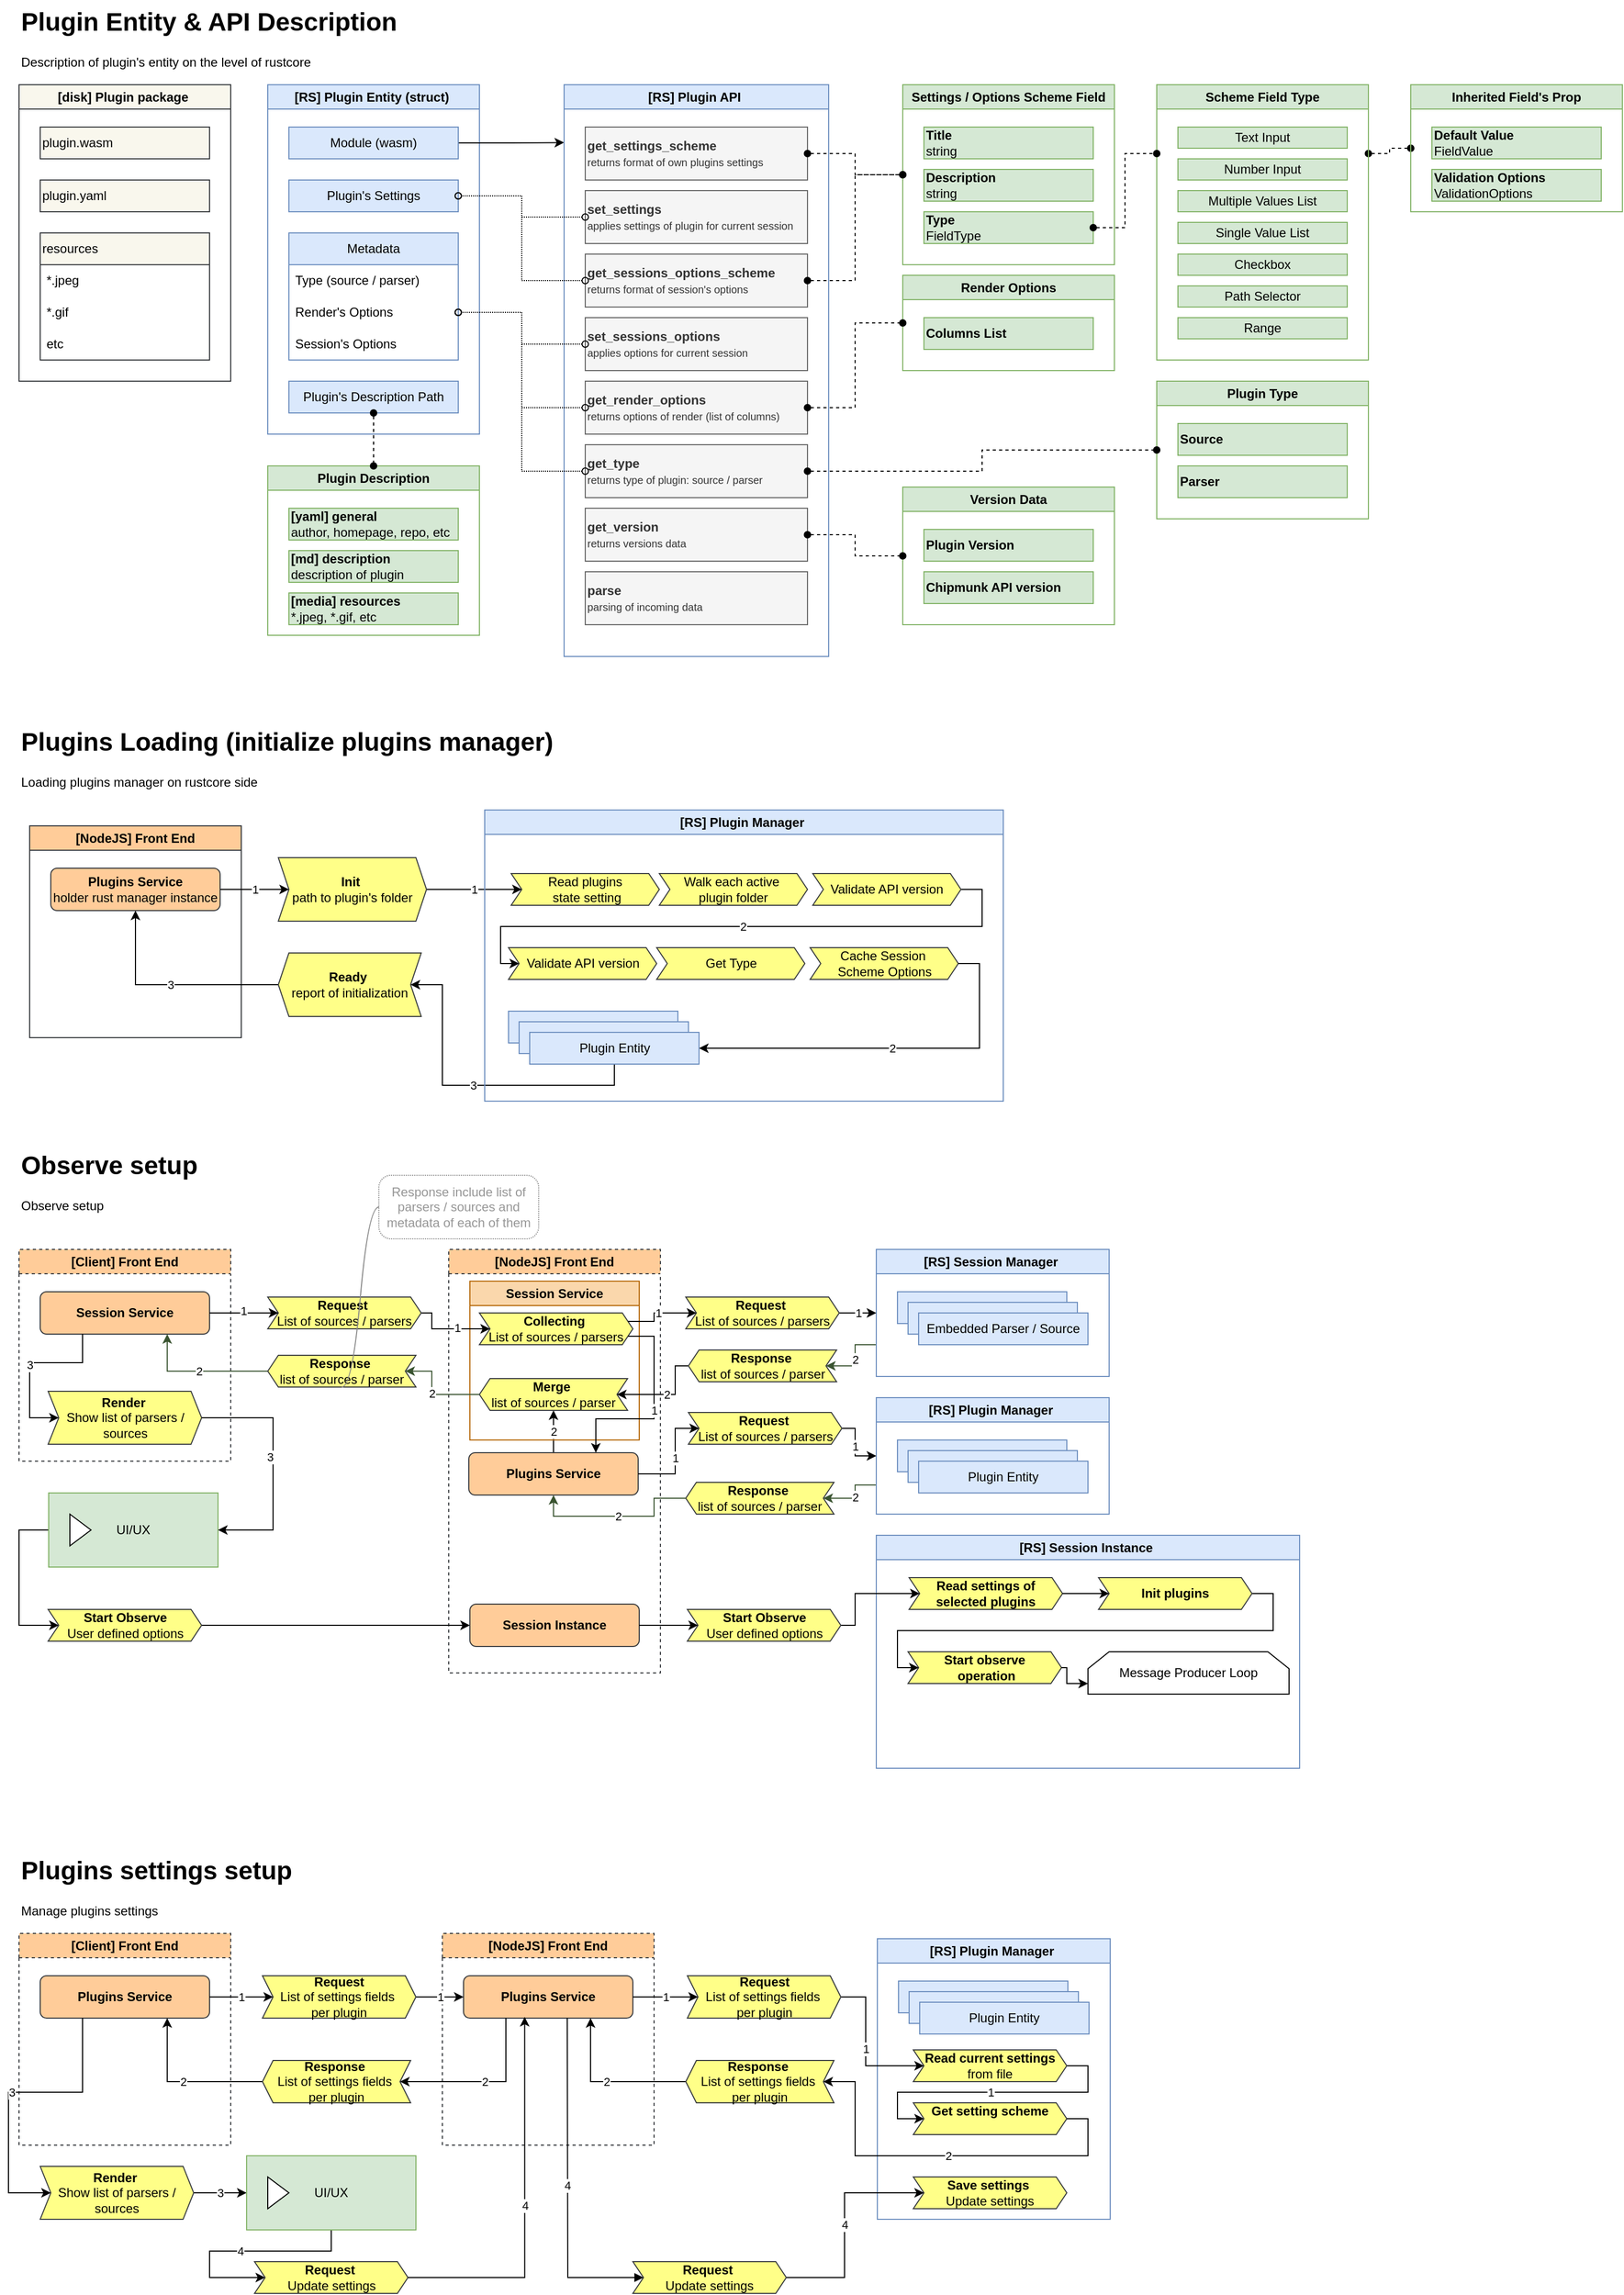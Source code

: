 <mxfile version="24.9.1">
  <diagram name="Page-1" id="PFFoG3hcmiWgkDGbjgvs">
    <mxGraphModel dx="1671" dy="2071" grid="1" gridSize="10" guides="1" tooltips="1" connect="1" arrows="1" fold="1" page="1" pageScale="1" pageWidth="850" pageHeight="600" math="0" shadow="0">
      <root>
        <mxCell id="0" />
        <mxCell id="1" parent="0" />
        <mxCell id="QNKWTP_iEhy42o_GwNS_-1" value="[RS] Plugin Entity (struct)&amp;nbsp;" style="swimlane;whiteSpace=wrap;html=1;fillColor=#dae8fc;strokeColor=#6c8ebf;" vertex="1" parent="1">
          <mxGeometry x="275" y="-1080" width="200" height="330" as="geometry" />
        </mxCell>
        <mxCell id="QNKWTP_iEhy42o_GwNS_-2" style="edgeStyle=orthogonalEdgeStyle;rounded=0;orthogonalLoop=1;jettySize=auto;html=1;exitX=1;exitY=0.5;exitDx=0;exitDy=0;" edge="1" parent="QNKWTP_iEhy42o_GwNS_-1" source="QNKWTP_iEhy42o_GwNS_-3">
          <mxGeometry relative="1" as="geometry">
            <mxPoint x="280" y="54.667" as="targetPoint" />
          </mxGeometry>
        </mxCell>
        <mxCell id="QNKWTP_iEhy42o_GwNS_-3" value="Module (wasm)" style="rounded=0;whiteSpace=wrap;html=1;fillColor=#dae8fc;strokeColor=#6c8ebf;" vertex="1" parent="QNKWTP_iEhy42o_GwNS_-1">
          <mxGeometry x="20" y="40" width="160" height="30" as="geometry" />
        </mxCell>
        <mxCell id="QNKWTP_iEhy42o_GwNS_-4" value="Plugin&#39;s Settings" style="rounded=0;whiteSpace=wrap;html=1;fillColor=#dae8fc;strokeColor=#6c8ebf;" vertex="1" parent="QNKWTP_iEhy42o_GwNS_-1">
          <mxGeometry x="20" y="90" width="160" height="30" as="geometry" />
        </mxCell>
        <mxCell id="QNKWTP_iEhy42o_GwNS_-5" value="Metadata" style="swimlane;fontStyle=0;childLayout=stackLayout;horizontal=1;startSize=30;horizontalStack=0;resizeParent=1;resizeParentMax=0;resizeLast=0;collapsible=1;marginBottom=0;whiteSpace=wrap;html=1;fillColor=#dae8fc;strokeColor=#6c8ebf;" vertex="1" parent="QNKWTP_iEhy42o_GwNS_-1">
          <mxGeometry x="20" y="140" width="160" height="120" as="geometry" />
        </mxCell>
        <mxCell id="QNKWTP_iEhy42o_GwNS_-6" value="Type (source / parser)" style="text;align=left;verticalAlign=middle;spacingLeft=4;spacingRight=4;overflow=hidden;points=[[0,0.5],[1,0.5]];portConstraint=eastwest;rotatable=0;whiteSpace=wrap;html=1;" vertex="1" parent="QNKWTP_iEhy42o_GwNS_-5">
          <mxGeometry y="30" width="160" height="30" as="geometry" />
        </mxCell>
        <mxCell id="QNKWTP_iEhy42o_GwNS_-7" value="Render&#39;s Options" style="text;align=left;verticalAlign=middle;spacingLeft=4;spacingRight=4;overflow=hidden;points=[[0,0.5],[1,0.5]];portConstraint=eastwest;rotatable=0;whiteSpace=wrap;html=1;" vertex="1" parent="QNKWTP_iEhy42o_GwNS_-5">
          <mxGeometry y="60" width="160" height="30" as="geometry" />
        </mxCell>
        <mxCell id="QNKWTP_iEhy42o_GwNS_-8" value="Session&#39;s Options" style="text;align=left;verticalAlign=middle;spacingLeft=4;spacingRight=4;overflow=hidden;points=[[0,0.5],[1,0.5]];portConstraint=eastwest;rotatable=0;whiteSpace=wrap;html=1;" vertex="1" parent="QNKWTP_iEhy42o_GwNS_-5">
          <mxGeometry y="90" width="160" height="30" as="geometry" />
        </mxCell>
        <mxCell id="QNKWTP_iEhy42o_GwNS_-9" value="Plugin&#39;s Description Path" style="rounded=0;whiteSpace=wrap;html=1;fillColor=#dae8fc;strokeColor=#6c8ebf;" vertex="1" parent="QNKWTP_iEhy42o_GwNS_-1">
          <mxGeometry x="20" y="280" width="160" height="30" as="geometry" />
        </mxCell>
        <mxCell id="QNKWTP_iEhy42o_GwNS_-10" value="[RS] Plugin API&amp;nbsp;" style="swimlane;whiteSpace=wrap;html=1;fillColor=#dae8fc;strokeColor=#6c8ebf;" vertex="1" parent="1">
          <mxGeometry x="555" y="-1080" width="250" height="540" as="geometry" />
        </mxCell>
        <mxCell id="QNKWTP_iEhy42o_GwNS_-11" value="&lt;b&gt;get_settings_scheme&lt;/b&gt;&lt;div&gt;&lt;font style=&quot;font-size: 10px;&quot;&gt;returns format of own plugins settings&lt;/font&gt;&lt;/div&gt;" style="rounded=0;whiteSpace=wrap;html=1;align=left;fillColor=#f5f5f5;fontColor=#333333;strokeColor=#666666;" vertex="1" parent="QNKWTP_iEhy42o_GwNS_-10">
          <mxGeometry x="20" y="40" width="210" height="50" as="geometry" />
        </mxCell>
        <mxCell id="QNKWTP_iEhy42o_GwNS_-12" value="&lt;b&gt;set_settings&lt;/b&gt;&lt;div&gt;&lt;font style=&quot;font-size: 10px;&quot;&gt;applies settings of plugin for current session&lt;/font&gt;&lt;/div&gt;" style="rounded=0;whiteSpace=wrap;html=1;align=left;fillColor=#f5f5f5;fontColor=#333333;strokeColor=#666666;" vertex="1" parent="QNKWTP_iEhy42o_GwNS_-10">
          <mxGeometry x="20" y="100" width="210" height="50" as="geometry" />
        </mxCell>
        <mxCell id="QNKWTP_iEhy42o_GwNS_-13" value="&lt;b&gt;get_sessions_options_scheme&lt;/b&gt;&lt;div&gt;&lt;font style=&quot;font-size: 10px;&quot;&gt;returns format of session&#39;s options&lt;/font&gt;&lt;/div&gt;" style="rounded=0;whiteSpace=wrap;html=1;align=left;fillColor=#f5f5f5;fontColor=#333333;strokeColor=#666666;" vertex="1" parent="QNKWTP_iEhy42o_GwNS_-10">
          <mxGeometry x="20" y="160" width="210" height="50" as="geometry" />
        </mxCell>
        <mxCell id="QNKWTP_iEhy42o_GwNS_-14" value="&lt;b&gt;set_sessions_options&lt;/b&gt;&lt;div&gt;&lt;font style=&quot;font-size: 10px;&quot;&gt;applies options for current session&lt;/font&gt;&lt;/div&gt;" style="rounded=0;whiteSpace=wrap;html=1;align=left;fillColor=#f5f5f5;fontColor=#333333;strokeColor=#666666;" vertex="1" parent="QNKWTP_iEhy42o_GwNS_-10">
          <mxGeometry x="20" y="220" width="210" height="50" as="geometry" />
        </mxCell>
        <mxCell id="QNKWTP_iEhy42o_GwNS_-15" value="&lt;div&gt;&lt;font style=&quot;&quot;&gt;&lt;b&gt;get_type&lt;/b&gt;&lt;/font&gt;&lt;/div&gt;&lt;div&gt;&lt;font style=&quot;font-size: 10px;&quot;&gt;returns type of plugin: source / parser&lt;/font&gt;&lt;/div&gt;" style="rounded=0;whiteSpace=wrap;html=1;align=left;fillColor=#f5f5f5;fontColor=#333333;strokeColor=#666666;" vertex="1" parent="QNKWTP_iEhy42o_GwNS_-10">
          <mxGeometry x="20" y="340" width="210" height="50" as="geometry" />
        </mxCell>
        <mxCell id="QNKWTP_iEhy42o_GwNS_-16" value="&lt;div&gt;&lt;font style=&quot;&quot;&gt;&lt;b&gt;parse&lt;/b&gt;&lt;/font&gt;&lt;/div&gt;&lt;div&gt;&lt;font style=&quot;font-size: 10px;&quot;&gt;parsing of incoming data&lt;/font&gt;&lt;/div&gt;" style="rounded=0;whiteSpace=wrap;html=1;align=left;fillColor=#f5f5f5;fontColor=#333333;strokeColor=#666666;" vertex="1" parent="QNKWTP_iEhy42o_GwNS_-10">
          <mxGeometry x="20" y="460" width="210" height="50" as="geometry" />
        </mxCell>
        <mxCell id="QNKWTP_iEhy42o_GwNS_-17" value="&lt;b&gt;get_render_options&lt;/b&gt;&lt;div&gt;&lt;font style=&quot;font-size: 10px;&quot;&gt;returns options of render (list of columns)&lt;/font&gt;&lt;/div&gt;" style="rounded=0;whiteSpace=wrap;html=1;align=left;fillColor=#f5f5f5;fontColor=#333333;strokeColor=#666666;" vertex="1" parent="QNKWTP_iEhy42o_GwNS_-10">
          <mxGeometry x="20" y="280" width="210" height="50" as="geometry" />
        </mxCell>
        <mxCell id="QNKWTP_iEhy42o_GwNS_-18" value="&lt;div&gt;&lt;font style=&quot;&quot;&gt;&lt;b&gt;get_version&lt;/b&gt;&lt;/font&gt;&lt;/div&gt;&lt;div&gt;&lt;font style=&quot;font-size: 10px;&quot;&gt;returns versions data&lt;/font&gt;&lt;/div&gt;" style="rounded=0;whiteSpace=wrap;html=1;align=left;fillColor=#f5f5f5;fontColor=#333333;strokeColor=#666666;" vertex="1" parent="QNKWTP_iEhy42o_GwNS_-10">
          <mxGeometry x="20" y="400" width="210" height="50" as="geometry" />
        </mxCell>
        <mxCell id="QNKWTP_iEhy42o_GwNS_-19" value="Settings / Options Scheme Field" style="swimlane;whiteSpace=wrap;html=1;fillColor=#d5e8d4;strokeColor=#82b366;" vertex="1" parent="1">
          <mxGeometry x="875" y="-1080" width="200" height="170" as="geometry" />
        </mxCell>
        <mxCell id="QNKWTP_iEhy42o_GwNS_-20" value="&lt;b&gt;Title&lt;/b&gt;&lt;div&gt;string&lt;/div&gt;" style="rounded=0;whiteSpace=wrap;html=1;align=left;fillColor=#d5e8d4;strokeColor=#82b366;" vertex="1" parent="QNKWTP_iEhy42o_GwNS_-19">
          <mxGeometry x="20" y="40" width="160" height="30" as="geometry" />
        </mxCell>
        <mxCell id="QNKWTP_iEhy42o_GwNS_-21" value="&lt;div&gt;&lt;b&gt;Description&lt;/b&gt;&lt;/div&gt;&lt;div&gt;string&lt;/div&gt;" style="rounded=0;whiteSpace=wrap;html=1;align=left;fillColor=#d5e8d4;strokeColor=#82b366;" vertex="1" parent="QNKWTP_iEhy42o_GwNS_-19">
          <mxGeometry x="20" y="80" width="160" height="30" as="geometry" />
        </mxCell>
        <mxCell id="QNKWTP_iEhy42o_GwNS_-22" value="&lt;div&gt;&lt;span style=&quot;background-color: initial;&quot;&gt;&lt;b&gt;Type&lt;/b&gt;&lt;/span&gt;&lt;/div&gt;&lt;div&gt;&lt;span style=&quot;background-color: initial;&quot;&gt;FieldType&lt;/span&gt;&lt;/div&gt;" style="rounded=0;whiteSpace=wrap;html=1;align=left;fillColor=#d5e8d4;strokeColor=#82b366;" vertex="1" parent="QNKWTP_iEhy42o_GwNS_-19">
          <mxGeometry x="20" y="120" width="160" height="30" as="geometry" />
        </mxCell>
        <mxCell id="QNKWTP_iEhy42o_GwNS_-23" style="edgeStyle=orthogonalEdgeStyle;rounded=0;orthogonalLoop=1;jettySize=auto;html=1;exitX=1;exitY=0.25;exitDx=0;exitDy=0;entryX=0;entryY=0.5;entryDx=0;entryDy=0;dashed=1;endArrow=oval;endFill=1;startArrow=oval;startFill=1;" edge="1" parent="1" source="QNKWTP_iEhy42o_GwNS_-24" target="QNKWTP_iEhy42o_GwNS_-47">
          <mxGeometry relative="1" as="geometry" />
        </mxCell>
        <mxCell id="QNKWTP_iEhy42o_GwNS_-24" value="Scheme Field Type" style="swimlane;whiteSpace=wrap;html=1;fillColor=#d5e8d4;strokeColor=#82b366;" vertex="1" parent="1">
          <mxGeometry x="1115" y="-1080" width="200" height="260" as="geometry" />
        </mxCell>
        <mxCell id="QNKWTP_iEhy42o_GwNS_-25" value="Text Input" style="rounded=0;whiteSpace=wrap;html=1;fillColor=#d5e8d4;strokeColor=#82b366;" vertex="1" parent="QNKWTP_iEhy42o_GwNS_-24">
          <mxGeometry x="20" y="40" width="160" height="20" as="geometry" />
        </mxCell>
        <mxCell id="QNKWTP_iEhy42o_GwNS_-26" value="Number Input" style="rounded=0;whiteSpace=wrap;html=1;fillColor=#d5e8d4;strokeColor=#82b366;" vertex="1" parent="QNKWTP_iEhy42o_GwNS_-24">
          <mxGeometry x="20" y="70" width="160" height="20" as="geometry" />
        </mxCell>
        <mxCell id="QNKWTP_iEhy42o_GwNS_-27" value="Multiple Values List" style="rounded=0;whiteSpace=wrap;html=1;fillColor=#d5e8d4;strokeColor=#82b366;" vertex="1" parent="QNKWTP_iEhy42o_GwNS_-24">
          <mxGeometry x="20" y="100" width="160" height="20" as="geometry" />
        </mxCell>
        <mxCell id="QNKWTP_iEhy42o_GwNS_-28" value="Single Value List" style="rounded=0;whiteSpace=wrap;html=1;fillColor=#d5e8d4;strokeColor=#82b366;" vertex="1" parent="QNKWTP_iEhy42o_GwNS_-24">
          <mxGeometry x="20" y="130" width="160" height="20" as="geometry" />
        </mxCell>
        <mxCell id="QNKWTP_iEhy42o_GwNS_-29" value="Checkbox" style="rounded=0;whiteSpace=wrap;html=1;fillColor=#d5e8d4;strokeColor=#82b366;" vertex="1" parent="QNKWTP_iEhy42o_GwNS_-24">
          <mxGeometry x="20" y="160" width="160" height="20" as="geometry" />
        </mxCell>
        <mxCell id="QNKWTP_iEhy42o_GwNS_-30" value="Path Selector" style="rounded=0;whiteSpace=wrap;html=1;fillColor=#d5e8d4;strokeColor=#82b366;" vertex="1" parent="QNKWTP_iEhy42o_GwNS_-24">
          <mxGeometry x="20" y="190" width="160" height="20" as="geometry" />
        </mxCell>
        <mxCell id="QNKWTP_iEhy42o_GwNS_-31" value="Range" style="rounded=0;whiteSpace=wrap;html=1;fillColor=#d5e8d4;strokeColor=#82b366;" vertex="1" parent="QNKWTP_iEhy42o_GwNS_-24">
          <mxGeometry x="20" y="220" width="160" height="20" as="geometry" />
        </mxCell>
        <mxCell id="QNKWTP_iEhy42o_GwNS_-32" style="edgeStyle=orthogonalEdgeStyle;rounded=0;orthogonalLoop=1;jettySize=auto;html=1;exitX=1;exitY=0.5;exitDx=0;exitDy=0;entryX=0;entryY=0.25;entryDx=0;entryDy=0;endArrow=oval;endFill=1;startArrow=oval;startFill=1;dashed=1;" edge="1" parent="1" source="QNKWTP_iEhy42o_GwNS_-22" target="QNKWTP_iEhy42o_GwNS_-24">
          <mxGeometry relative="1" as="geometry" />
        </mxCell>
        <mxCell id="QNKWTP_iEhy42o_GwNS_-33" style="edgeStyle=orthogonalEdgeStyle;rounded=0;orthogonalLoop=1;jettySize=auto;html=1;exitX=1;exitY=0.5;exitDx=0;exitDy=0;entryX=0;entryY=0.5;entryDx=0;entryDy=0;dashed=1;startArrow=oval;startFill=1;endArrow=oval;endFill=1;" edge="1" parent="1" source="QNKWTP_iEhy42o_GwNS_-11" target="QNKWTP_iEhy42o_GwNS_-19">
          <mxGeometry relative="1" as="geometry" />
        </mxCell>
        <mxCell id="QNKWTP_iEhy42o_GwNS_-34" style="edgeStyle=orthogonalEdgeStyle;rounded=0;orthogonalLoop=1;jettySize=auto;html=1;exitX=1;exitY=0.5;exitDx=0;exitDy=0;entryX=0;entryY=0.5;entryDx=0;entryDy=0;dashed=1;startArrow=oval;startFill=1;endArrow=oval;endFill=1;" edge="1" parent="1" source="QNKWTP_iEhy42o_GwNS_-13" target="QNKWTP_iEhy42o_GwNS_-19">
          <mxGeometry relative="1" as="geometry" />
        </mxCell>
        <mxCell id="QNKWTP_iEhy42o_GwNS_-35" value="Plugin Type" style="swimlane;whiteSpace=wrap;html=1;fillColor=#d5e8d4;strokeColor=#82b366;" vertex="1" parent="1">
          <mxGeometry x="1115" y="-800" width="200" height="130" as="geometry" />
        </mxCell>
        <mxCell id="QNKWTP_iEhy42o_GwNS_-36" value="&lt;b&gt;Source&lt;/b&gt;" style="rounded=0;whiteSpace=wrap;html=1;align=left;fillColor=#d5e8d4;strokeColor=#82b366;" vertex="1" parent="QNKWTP_iEhy42o_GwNS_-35">
          <mxGeometry x="20" y="40" width="160" height="30" as="geometry" />
        </mxCell>
        <mxCell id="QNKWTP_iEhy42o_GwNS_-37" value="&lt;div&gt;&lt;b&gt;Parser&lt;/b&gt;&lt;/div&gt;" style="rounded=0;whiteSpace=wrap;html=1;align=left;fillColor=#d5e8d4;strokeColor=#82b366;" vertex="1" parent="QNKWTP_iEhy42o_GwNS_-35">
          <mxGeometry x="20" y="80" width="160" height="30" as="geometry" />
        </mxCell>
        <mxCell id="QNKWTP_iEhy42o_GwNS_-38" style="edgeStyle=orthogonalEdgeStyle;rounded=0;orthogonalLoop=1;jettySize=auto;html=1;exitX=1;exitY=0.5;exitDx=0;exitDy=0;entryX=0;entryY=0.5;entryDx=0;entryDy=0;endArrow=oval;endFill=1;startArrow=oval;startFill=1;dashed=1;" edge="1" parent="1" source="QNKWTP_iEhy42o_GwNS_-15" target="QNKWTP_iEhy42o_GwNS_-35">
          <mxGeometry relative="1" as="geometry" />
        </mxCell>
        <mxCell id="QNKWTP_iEhy42o_GwNS_-39" value="Render Options" style="swimlane;whiteSpace=wrap;html=1;fillColor=#d5e8d4;strokeColor=#82b366;startSize=23;" vertex="1" parent="1">
          <mxGeometry x="875" y="-900" width="200" height="90" as="geometry" />
        </mxCell>
        <mxCell id="QNKWTP_iEhy42o_GwNS_-40" value="&lt;b&gt;Columns List&lt;/b&gt;" style="rounded=0;whiteSpace=wrap;html=1;align=left;fillColor=#d5e8d4;strokeColor=#82b366;" vertex="1" parent="QNKWTP_iEhy42o_GwNS_-39">
          <mxGeometry x="20" y="40" width="160" height="30" as="geometry" />
        </mxCell>
        <mxCell id="QNKWTP_iEhy42o_GwNS_-41" style="edgeStyle=orthogonalEdgeStyle;rounded=0;orthogonalLoop=1;jettySize=auto;html=1;exitX=1;exitY=0.5;exitDx=0;exitDy=0;entryX=0;entryY=0.5;entryDx=0;entryDy=0;dashed=1;endArrow=oval;endFill=1;startArrow=oval;startFill=1;" edge="1" parent="1" source="QNKWTP_iEhy42o_GwNS_-17" target="QNKWTP_iEhy42o_GwNS_-39">
          <mxGeometry relative="1" as="geometry" />
        </mxCell>
        <mxCell id="QNKWTP_iEhy42o_GwNS_-42" style="edgeStyle=orthogonalEdgeStyle;rounded=0;orthogonalLoop=1;jettySize=auto;html=1;exitX=0;exitY=0.5;exitDx=0;exitDy=0;entryX=1;entryY=0.5;entryDx=0;entryDy=0;dashed=1;dashPattern=1 1;endArrow=oval;endFill=0;startArrow=oval;startFill=0;" edge="1" parent="1" source="QNKWTP_iEhy42o_GwNS_-12" target="QNKWTP_iEhy42o_GwNS_-4">
          <mxGeometry relative="1" as="geometry" />
        </mxCell>
        <mxCell id="QNKWTP_iEhy42o_GwNS_-43" style="edgeStyle=orthogonalEdgeStyle;rounded=0;orthogonalLoop=1;jettySize=auto;html=1;exitX=0;exitY=0.5;exitDx=0;exitDy=0;entryX=1;entryY=0.5;entryDx=0;entryDy=0;dashed=1;dashPattern=1 1;endArrow=oval;endFill=0;startArrow=oval;startFill=0;" edge="1" parent="1" source="QNKWTP_iEhy42o_GwNS_-13" target="QNKWTP_iEhy42o_GwNS_-4">
          <mxGeometry relative="1" as="geometry" />
        </mxCell>
        <mxCell id="QNKWTP_iEhy42o_GwNS_-44" style="edgeStyle=orthogonalEdgeStyle;rounded=0;orthogonalLoop=1;jettySize=auto;html=1;exitX=0;exitY=0.5;exitDx=0;exitDy=0;entryX=1;entryY=0.5;entryDx=0;entryDy=0;dashed=1;dashPattern=1 1;endArrow=oval;endFill=0;startArrow=oval;startFill=0;" edge="1" parent="1" source="QNKWTP_iEhy42o_GwNS_-14" target="QNKWTP_iEhy42o_GwNS_-7">
          <mxGeometry relative="1" as="geometry" />
        </mxCell>
        <mxCell id="QNKWTP_iEhy42o_GwNS_-45" style="edgeStyle=orthogonalEdgeStyle;rounded=0;orthogonalLoop=1;jettySize=auto;html=1;exitX=0;exitY=0.5;exitDx=0;exitDy=0;entryX=1;entryY=0.5;entryDx=0;entryDy=0;dashed=1;dashPattern=1 1;endArrow=oval;endFill=0;startArrow=oval;startFill=0;" edge="1" parent="1" source="QNKWTP_iEhy42o_GwNS_-17" target="QNKWTP_iEhy42o_GwNS_-7">
          <mxGeometry relative="1" as="geometry" />
        </mxCell>
        <mxCell id="QNKWTP_iEhy42o_GwNS_-46" style="edgeStyle=orthogonalEdgeStyle;rounded=0;orthogonalLoop=1;jettySize=auto;html=1;exitX=0;exitY=0.5;exitDx=0;exitDy=0;entryX=1;entryY=0.5;entryDx=0;entryDy=0;dashed=1;dashPattern=1 1;endArrow=oval;endFill=0;startArrow=oval;startFill=0;" edge="1" parent="1" source="QNKWTP_iEhy42o_GwNS_-15" target="QNKWTP_iEhy42o_GwNS_-7">
          <mxGeometry relative="1" as="geometry" />
        </mxCell>
        <mxCell id="QNKWTP_iEhy42o_GwNS_-47" value="Inherited Field&#39;s Prop" style="swimlane;whiteSpace=wrap;html=1;fillColor=#d5e8d4;strokeColor=#82b366;startSize=23;" vertex="1" parent="1">
          <mxGeometry x="1355" y="-1080" width="200" height="120" as="geometry" />
        </mxCell>
        <mxCell id="QNKWTP_iEhy42o_GwNS_-48" value="&lt;div&gt;&lt;span style=&quot;background-color: initial;&quot;&gt;&lt;b&gt;Default Value&lt;/b&gt;&lt;/span&gt;&lt;/div&gt;&lt;div&gt;&lt;span style=&quot;background-color: initial;&quot;&gt;FieldValue&lt;/span&gt;&lt;/div&gt;" style="rounded=0;whiteSpace=wrap;html=1;align=left;fillColor=#d5e8d4;strokeColor=#82b366;" vertex="1" parent="QNKWTP_iEhy42o_GwNS_-47">
          <mxGeometry x="20" y="40" width="160" height="30" as="geometry" />
        </mxCell>
        <mxCell id="QNKWTP_iEhy42o_GwNS_-49" value="&lt;div&gt;&lt;span style=&quot;background-color: initial;&quot;&gt;&lt;b&gt;Validation Options&lt;/b&gt;&lt;/span&gt;&lt;/div&gt;&lt;div&gt;&lt;span style=&quot;background-color: initial;&quot;&gt;ValidationOptions&lt;/span&gt;&lt;/div&gt;" style="rounded=0;whiteSpace=wrap;html=1;align=left;fillColor=#d5e8d4;strokeColor=#82b366;" vertex="1" parent="QNKWTP_iEhy42o_GwNS_-47">
          <mxGeometry x="20" y="80" width="160" height="30" as="geometry" />
        </mxCell>
        <mxCell id="QNKWTP_iEhy42o_GwNS_-50" value="&lt;h1 style=&quot;margin-top: 0px;&quot;&gt;Plugin Entity &amp;amp; API Description&lt;/h1&gt;&lt;p&gt;Description of plugin&#39;s entity on the level of rustcore&lt;/p&gt;" style="text;html=1;whiteSpace=wrap;overflow=hidden;rounded=0;" vertex="1" parent="1">
          <mxGeometry x="40" y="-1160" width="390" height="80" as="geometry" />
        </mxCell>
        <mxCell id="QNKWTP_iEhy42o_GwNS_-51" value="Version Data" style="swimlane;whiteSpace=wrap;html=1;fillColor=#d5e8d4;strokeColor=#82b366;" vertex="1" parent="1">
          <mxGeometry x="875" y="-700" width="200" height="130" as="geometry" />
        </mxCell>
        <mxCell id="QNKWTP_iEhy42o_GwNS_-52" value="&lt;b&gt;Plugin Version&lt;/b&gt;" style="rounded=0;whiteSpace=wrap;html=1;align=left;fillColor=#d5e8d4;strokeColor=#82b366;" vertex="1" parent="QNKWTP_iEhy42o_GwNS_-51">
          <mxGeometry x="20" y="40" width="160" height="30" as="geometry" />
        </mxCell>
        <mxCell id="QNKWTP_iEhy42o_GwNS_-53" value="&lt;b&gt;Chipmunk API version&lt;/b&gt;" style="rounded=0;whiteSpace=wrap;html=1;align=left;fillColor=#d5e8d4;strokeColor=#82b366;" vertex="1" parent="QNKWTP_iEhy42o_GwNS_-51">
          <mxGeometry x="20" y="80" width="160" height="30" as="geometry" />
        </mxCell>
        <mxCell id="QNKWTP_iEhy42o_GwNS_-54" style="edgeStyle=orthogonalEdgeStyle;rounded=0;orthogonalLoop=1;jettySize=auto;html=1;exitX=1;exitY=0.5;exitDx=0;exitDy=0;entryX=0;entryY=0.5;entryDx=0;entryDy=0;startArrow=oval;startFill=1;endArrow=oval;endFill=1;dashed=1;" edge="1" parent="1" source="QNKWTP_iEhy42o_GwNS_-18" target="QNKWTP_iEhy42o_GwNS_-51">
          <mxGeometry relative="1" as="geometry" />
        </mxCell>
        <mxCell id="QNKWTP_iEhy42o_GwNS_-55" value="Plugin Description" style="swimlane;whiteSpace=wrap;html=1;fillColor=#d5e8d4;strokeColor=#82b366;" vertex="1" parent="1">
          <mxGeometry x="275" y="-720" width="200" height="160" as="geometry" />
        </mxCell>
        <mxCell id="QNKWTP_iEhy42o_GwNS_-56" value="&lt;b&gt;[yaml] general&lt;/b&gt;&lt;div&gt;author, homepage, repo, etc&lt;/div&gt;" style="rounded=0;whiteSpace=wrap;html=1;align=left;fillColor=#d5e8d4;strokeColor=#82b366;" vertex="1" parent="QNKWTP_iEhy42o_GwNS_-55">
          <mxGeometry x="20" y="40" width="160" height="30" as="geometry" />
        </mxCell>
        <mxCell id="QNKWTP_iEhy42o_GwNS_-57" value="&lt;b&gt;[md] description&lt;/b&gt;&lt;div&gt;description of plugin&lt;/div&gt;" style="rounded=0;whiteSpace=wrap;html=1;align=left;fillColor=#d5e8d4;strokeColor=#82b366;" vertex="1" parent="QNKWTP_iEhy42o_GwNS_-55">
          <mxGeometry x="20" y="80" width="160" height="30" as="geometry" />
        </mxCell>
        <mxCell id="QNKWTP_iEhy42o_GwNS_-58" value="&lt;b&gt;[media] resources&lt;/b&gt;&lt;div&gt;*.jpeg, *.gif, etc&lt;/div&gt;" style="rounded=0;whiteSpace=wrap;html=1;align=left;fillColor=#d5e8d4;strokeColor=#82b366;" vertex="1" parent="QNKWTP_iEhy42o_GwNS_-55">
          <mxGeometry x="20" y="120" width="160" height="30" as="geometry" />
        </mxCell>
        <mxCell id="QNKWTP_iEhy42o_GwNS_-59" style="edgeStyle=orthogonalEdgeStyle;rounded=0;orthogonalLoop=1;jettySize=auto;html=1;exitX=0.5;exitY=1;exitDx=0;exitDy=0;entryX=0.5;entryY=0;entryDx=0;entryDy=0;dashed=1;startArrow=oval;startFill=1;endArrow=oval;endFill=1;" edge="1" parent="1" source="QNKWTP_iEhy42o_GwNS_-9" target="QNKWTP_iEhy42o_GwNS_-55">
          <mxGeometry relative="1" as="geometry" />
        </mxCell>
        <mxCell id="QNKWTP_iEhy42o_GwNS_-60" value="[disk] Plugin package&amp;nbsp;" style="swimlane;whiteSpace=wrap;html=1;fillColor=#f9f7ed;strokeColor=#36393d;" vertex="1" parent="1">
          <mxGeometry x="40" y="-1080" width="200" height="280" as="geometry" />
        </mxCell>
        <mxCell id="QNKWTP_iEhy42o_GwNS_-61" value="plugin.wasm" style="rounded=0;whiteSpace=wrap;html=1;fillColor=#f9f7ed;strokeColor=#36393d;align=left;" vertex="1" parent="QNKWTP_iEhy42o_GwNS_-60">
          <mxGeometry x="20" y="40" width="160" height="30" as="geometry" />
        </mxCell>
        <mxCell id="QNKWTP_iEhy42o_GwNS_-62" value="plugin.yaml" style="rounded=0;whiteSpace=wrap;html=1;fillColor=#f9f7ed;strokeColor=#36393d;align=left;" vertex="1" parent="QNKWTP_iEhy42o_GwNS_-60">
          <mxGeometry x="20" y="90" width="160" height="30" as="geometry" />
        </mxCell>
        <mxCell id="QNKWTP_iEhy42o_GwNS_-63" value="resources" style="swimlane;fontStyle=0;childLayout=stackLayout;horizontal=1;startSize=30;horizontalStack=0;resizeParent=1;resizeParentMax=0;resizeLast=0;collapsible=1;marginBottom=0;whiteSpace=wrap;html=1;fillColor=#f9f7ed;strokeColor=#36393d;align=left;" vertex="1" parent="QNKWTP_iEhy42o_GwNS_-60">
          <mxGeometry x="20" y="140" width="160" height="120" as="geometry" />
        </mxCell>
        <mxCell id="QNKWTP_iEhy42o_GwNS_-64" value="*.jpeg" style="text;align=left;verticalAlign=middle;spacingLeft=4;spacingRight=4;overflow=hidden;points=[[0,0.5],[1,0.5]];portConstraint=eastwest;rotatable=0;whiteSpace=wrap;html=1;" vertex="1" parent="QNKWTP_iEhy42o_GwNS_-63">
          <mxGeometry y="30" width="160" height="30" as="geometry" />
        </mxCell>
        <mxCell id="QNKWTP_iEhy42o_GwNS_-65" value="*.gif" style="text;align=left;verticalAlign=middle;spacingLeft=4;spacingRight=4;overflow=hidden;points=[[0,0.5],[1,0.5]];portConstraint=eastwest;rotatable=0;whiteSpace=wrap;html=1;" vertex="1" parent="QNKWTP_iEhy42o_GwNS_-63">
          <mxGeometry y="60" width="160" height="30" as="geometry" />
        </mxCell>
        <mxCell id="QNKWTP_iEhy42o_GwNS_-66" value="etc" style="text;align=left;verticalAlign=middle;spacingLeft=4;spacingRight=4;overflow=hidden;points=[[0,0.5],[1,0.5]];portConstraint=eastwest;rotatable=0;whiteSpace=wrap;html=1;" vertex="1" parent="QNKWTP_iEhy42o_GwNS_-63">
          <mxGeometry y="90" width="160" height="30" as="geometry" />
        </mxCell>
        <mxCell id="QNKWTP_iEhy42o_GwNS_-67" value="&lt;h1 style=&quot;margin-top: 0px;&quot;&gt;Plugins Loading (initialize plugins manager)&lt;/h1&gt;&lt;p&gt;Loading plugins manager on rustcore side&lt;/p&gt;" style="text;html=1;whiteSpace=wrap;overflow=hidden;rounded=0;" vertex="1" parent="1">
          <mxGeometry x="40" y="-480" width="510" height="80" as="geometry" />
        </mxCell>
        <mxCell id="QNKWTP_iEhy42o_GwNS_-68" value="Read plugins&lt;div&gt;&amp;nbsp;state setting&lt;/div&gt;" style="shape=step;perimeter=stepPerimeter;whiteSpace=wrap;html=1;fixedSize=1;size=10;fillColor=#ffff88;strokeColor=#36393d;" vertex="1" parent="1">
          <mxGeometry x="505" y="-335" width="140" height="30" as="geometry" />
        </mxCell>
        <mxCell id="QNKWTP_iEhy42o_GwNS_-69" value="Validate API version" style="shape=step;perimeter=stepPerimeter;whiteSpace=wrap;html=1;fixedSize=1;size=10;fillColor=#ffff88;strokeColor=#36393d;" vertex="1" parent="1">
          <mxGeometry x="502.5" y="-265" width="140" height="30" as="geometry" />
        </mxCell>
        <mxCell id="QNKWTP_iEhy42o_GwNS_-70" value="Walk each active&amp;nbsp;&lt;div&gt;plugin folder&lt;/div&gt;" style="shape=step;perimeter=stepPerimeter;whiteSpace=wrap;html=1;fixedSize=1;size=10;fillColor=#ffff88;strokeColor=#36393d;" vertex="1" parent="1">
          <mxGeometry x="645" y="-335" width="140" height="30" as="geometry" />
        </mxCell>
        <mxCell id="QNKWTP_iEhy42o_GwNS_-71" value="2" style="edgeStyle=orthogonalEdgeStyle;rounded=0;orthogonalLoop=1;jettySize=auto;html=1;exitX=1;exitY=0.5;exitDx=0;exitDy=0;entryX=0;entryY=0.5;entryDx=0;entryDy=0;" edge="1" parent="1" source="QNKWTP_iEhy42o_GwNS_-72" target="QNKWTP_iEhy42o_GwNS_-69">
          <mxGeometry relative="1" as="geometry">
            <Array as="points">
              <mxPoint x="950" y="-320" />
              <mxPoint x="950" y="-285" />
              <mxPoint x="495" y="-285" />
              <mxPoint x="495" y="-250" />
            </Array>
          </mxGeometry>
        </mxCell>
        <mxCell id="QNKWTP_iEhy42o_GwNS_-72" value="Validate API version" style="shape=step;perimeter=stepPerimeter;whiteSpace=wrap;html=1;fixedSize=1;size=10;fillColor=#ffff88;strokeColor=#36393d;" vertex="1" parent="1">
          <mxGeometry x="790" y="-335" width="140" height="30" as="geometry" />
        </mxCell>
        <mxCell id="QNKWTP_iEhy42o_GwNS_-73" value="Get Type" style="shape=step;perimeter=stepPerimeter;whiteSpace=wrap;html=1;fixedSize=1;size=10;fillColor=#ffff88;strokeColor=#36393d;" vertex="1" parent="1">
          <mxGeometry x="642.5" y="-265" width="140" height="30" as="geometry" />
        </mxCell>
        <mxCell id="QNKWTP_iEhy42o_GwNS_-74" value="Cache Session&amp;nbsp;&lt;div&gt;Scheme Options&lt;/div&gt;" style="shape=step;perimeter=stepPerimeter;whiteSpace=wrap;html=1;fixedSize=1;size=10;fillColor=#ffff88;strokeColor=#36393d;" vertex="1" parent="1">
          <mxGeometry x="787.5" y="-265" width="140" height="30" as="geometry" />
        </mxCell>
        <mxCell id="QNKWTP_iEhy42o_GwNS_-78" value="2" style="edgeStyle=orthogonalEdgeStyle;rounded=0;orthogonalLoop=1;jettySize=auto;html=1;exitX=1;exitY=0.5;exitDx=0;exitDy=0;entryX=1;entryY=0.5;entryDx=0;entryDy=0;" edge="1" parent="1" source="QNKWTP_iEhy42o_GwNS_-74" target="QNKWTP_iEhy42o_GwNS_-77">
          <mxGeometry relative="1" as="geometry" />
        </mxCell>
        <mxCell id="QNKWTP_iEhy42o_GwNS_-79" value="[NodeJS] Front End" style="swimlane;whiteSpace=wrap;html=1;fillColor=#ffcc99;strokeColor=#36393d;" vertex="1" parent="1">
          <mxGeometry x="50" y="-380" width="200" height="200" as="geometry" />
        </mxCell>
        <mxCell id="QNKWTP_iEhy42o_GwNS_-80" value="&lt;b&gt;Plugins Service&lt;/b&gt;&lt;div&gt;holder rust manager instance&lt;/div&gt;" style="rounded=1;whiteSpace=wrap;html=1;fillColor=#ffcc99;strokeColor=#36393d;" vertex="1" parent="QNKWTP_iEhy42o_GwNS_-79">
          <mxGeometry x="20" y="40" width="160" height="40" as="geometry" />
        </mxCell>
        <mxCell id="QNKWTP_iEhy42o_GwNS_-81" value="1" style="edgeStyle=orthogonalEdgeStyle;rounded=0;orthogonalLoop=1;jettySize=auto;html=1;exitX=1;exitY=0.5;exitDx=0;exitDy=0;entryX=0;entryY=0.5;entryDx=0;entryDy=0;" edge="1" parent="1" source="QNKWTP_iEhy42o_GwNS_-82" target="QNKWTP_iEhy42o_GwNS_-68">
          <mxGeometry relative="1" as="geometry" />
        </mxCell>
        <mxCell id="QNKWTP_iEhy42o_GwNS_-82" value="&lt;b&gt;Init&lt;/b&gt;&amp;nbsp;&lt;div&gt;path to plugin&#39;s folder&lt;/div&gt;" style="shape=step;perimeter=stepPerimeter;whiteSpace=wrap;html=1;fixedSize=1;size=10;fillColor=#ffff88;strokeColor=#36393d;" vertex="1" parent="1">
          <mxGeometry x="285" y="-350" width="140" height="60" as="geometry" />
        </mxCell>
        <mxCell id="QNKWTP_iEhy42o_GwNS_-83" value="1" style="edgeStyle=orthogonalEdgeStyle;rounded=0;orthogonalLoop=1;jettySize=auto;html=1;exitX=1;exitY=0.5;exitDx=0;exitDy=0;entryX=0;entryY=0.5;entryDx=0;entryDy=0;" edge="1" parent="1" source="QNKWTP_iEhy42o_GwNS_-80" target="QNKWTP_iEhy42o_GwNS_-82">
          <mxGeometry relative="1" as="geometry" />
        </mxCell>
        <mxCell id="QNKWTP_iEhy42o_GwNS_-84" value="3" style="edgeStyle=orthogonalEdgeStyle;rounded=0;orthogonalLoop=1;jettySize=auto;html=1;exitX=1;exitY=0.5;exitDx=0;exitDy=0;entryX=0.5;entryY=1;entryDx=0;entryDy=0;" edge="1" parent="1" source="QNKWTP_iEhy42o_GwNS_-85" target="QNKWTP_iEhy42o_GwNS_-80">
          <mxGeometry relative="1" as="geometry" />
        </mxCell>
        <mxCell id="QNKWTP_iEhy42o_GwNS_-85" value="&lt;b&gt;Ready&lt;/b&gt;&amp;nbsp;&lt;div&gt;report of initialization&lt;/div&gt;" style="shape=step;perimeter=stepPerimeter;whiteSpace=wrap;html=1;fixedSize=1;size=10;fillColor=#ffff88;strokeColor=#36393d;direction=west;" vertex="1" parent="1">
          <mxGeometry x="285" y="-260" width="135" height="60" as="geometry" />
        </mxCell>
        <mxCell id="QNKWTP_iEhy42o_GwNS_-86" value="3" style="edgeStyle=orthogonalEdgeStyle;rounded=0;orthogonalLoop=1;jettySize=auto;html=1;exitX=0.5;exitY=1;exitDx=0;exitDy=0;entryX=0;entryY=0.5;entryDx=0;entryDy=0;" edge="1" parent="1" source="QNKWTP_iEhy42o_GwNS_-77" target="QNKWTP_iEhy42o_GwNS_-85">
          <mxGeometry relative="1" as="geometry">
            <Array as="points">
              <mxPoint x="603" y="-135" />
              <mxPoint x="440" y="-135" />
              <mxPoint x="440" y="-230" />
            </Array>
          </mxGeometry>
        </mxCell>
        <mxCell id="QNKWTP_iEhy42o_GwNS_-87" value="&lt;h1 style=&quot;margin-top: 0px;&quot;&gt;Observe setup&lt;/h1&gt;&lt;p&gt;Observe setup&lt;/p&gt;" style="text;html=1;whiteSpace=wrap;overflow=hidden;rounded=0;" vertex="1" parent="1">
          <mxGeometry x="40" y="-80" width="510" height="80" as="geometry" />
        </mxCell>
        <mxCell id="QNKWTP_iEhy42o_GwNS_-88" value="[Client] Front End" style="swimlane;whiteSpace=wrap;html=1;fillColor=#ffcc99;strokeColor=#36393d;dashed=1;" vertex="1" parent="1">
          <mxGeometry x="40" y="20" width="200" height="200" as="geometry" />
        </mxCell>
        <mxCell id="QNKWTP_iEhy42o_GwNS_-89" value="&lt;b&gt;Session Service&lt;/b&gt;" style="rounded=1;whiteSpace=wrap;html=1;fillColor=#ffcc99;strokeColor=#36393d;" vertex="1" parent="QNKWTP_iEhy42o_GwNS_-88">
          <mxGeometry x="20" y="40" width="160" height="40" as="geometry" />
        </mxCell>
        <mxCell id="QNKWTP_iEhy42o_GwNS_-166" value="&lt;b&gt;Render&lt;/b&gt;&amp;nbsp;&lt;div&gt;Show list of parsers / sources&lt;/div&gt;" style="shape=step;perimeter=stepPerimeter;whiteSpace=wrap;html=1;fixedSize=1;size=10;fillColor=#ffff88;strokeColor=#36393d;" vertex="1" parent="QNKWTP_iEhy42o_GwNS_-88">
          <mxGeometry x="27.5" y="134" width="145" height="50" as="geometry" />
        </mxCell>
        <mxCell id="QNKWTP_iEhy42o_GwNS_-168" value="3" style="edgeStyle=orthogonalEdgeStyle;rounded=0;orthogonalLoop=1;jettySize=auto;html=1;exitX=0.25;exitY=1;exitDx=0;exitDy=0;entryX=0;entryY=0.5;entryDx=0;entryDy=0;" edge="1" parent="QNKWTP_iEhy42o_GwNS_-88" source="QNKWTP_iEhy42o_GwNS_-89" target="QNKWTP_iEhy42o_GwNS_-166">
          <mxGeometry relative="1" as="geometry">
            <Array as="points">
              <mxPoint x="60" y="107" />
              <mxPoint x="10" y="107" />
              <mxPoint x="10" y="159" />
            </Array>
          </mxGeometry>
        </mxCell>
        <mxCell id="QNKWTP_iEhy42o_GwNS_-90" value="[NodeJS] Front End" style="swimlane;whiteSpace=wrap;html=1;fillColor=#ffcc99;strokeColor=#36393d;dashed=1;" vertex="1" parent="1">
          <mxGeometry x="446" y="20" width="200" height="400" as="geometry" />
        </mxCell>
        <mxCell id="QNKWTP_iEhy42o_GwNS_-163" value="2" style="edgeStyle=orthogonalEdgeStyle;rounded=0;orthogonalLoop=1;jettySize=auto;html=1;exitX=0.5;exitY=0;exitDx=0;exitDy=0;entryX=0.5;entryY=0;entryDx=0;entryDy=0;" edge="1" parent="QNKWTP_iEhy42o_GwNS_-90" source="QNKWTP_iEhy42o_GwNS_-134" target="QNKWTP_iEhy42o_GwNS_-161">
          <mxGeometry relative="1" as="geometry" />
        </mxCell>
        <mxCell id="QNKWTP_iEhy42o_GwNS_-134" value="&lt;b&gt;Plugins Service&lt;/b&gt;" style="rounded=1;whiteSpace=wrap;html=1;fillColor=#ffcc99;strokeColor=#36393d;" vertex="1" parent="QNKWTP_iEhy42o_GwNS_-90">
          <mxGeometry x="19" y="192" width="160" height="40" as="geometry" />
        </mxCell>
        <mxCell id="QNKWTP_iEhy42o_GwNS_-155" value="Session Service" style="swimlane;whiteSpace=wrap;html=1;fillColor=#fad7ac;strokeColor=#b46504;" vertex="1" parent="QNKWTP_iEhy42o_GwNS_-90">
          <mxGeometry x="20" y="30" width="160" height="150" as="geometry" />
        </mxCell>
        <mxCell id="QNKWTP_iEhy42o_GwNS_-159" value="&lt;b&gt;Collecting&lt;/b&gt;&amp;nbsp;&lt;div&gt;List of sources / parsers&lt;/div&gt;" style="shape=step;perimeter=stepPerimeter;whiteSpace=wrap;html=1;fixedSize=1;size=10;fillColor=#ffff88;strokeColor=#36393d;" vertex="1" parent="QNKWTP_iEhy42o_GwNS_-155">
          <mxGeometry x="9" y="30" width="145" height="30" as="geometry" />
        </mxCell>
        <mxCell id="QNKWTP_iEhy42o_GwNS_-161" value="&lt;b&gt;Merge&lt;/b&gt;&amp;nbsp;&lt;div&gt;list of sources / parser&lt;/div&gt;" style="shape=step;perimeter=stepPerimeter;whiteSpace=wrap;html=1;fixedSize=1;size=10;fillColor=#ffff88;strokeColor=#36393d;direction=west;" vertex="1" parent="QNKWTP_iEhy42o_GwNS_-155">
          <mxGeometry x="9" y="92" width="140" height="30" as="geometry" />
        </mxCell>
        <mxCell id="QNKWTP_iEhy42o_GwNS_-162" value="1" style="edgeStyle=orthogonalEdgeStyle;rounded=0;orthogonalLoop=1;jettySize=auto;html=1;exitX=1;exitY=0.75;exitDx=0;exitDy=0;entryX=0.75;entryY=0;entryDx=0;entryDy=0;" edge="1" parent="QNKWTP_iEhy42o_GwNS_-90" source="QNKWTP_iEhy42o_GwNS_-159" target="QNKWTP_iEhy42o_GwNS_-134">
          <mxGeometry relative="1" as="geometry">
            <Array as="points">
              <mxPoint x="194" y="82" />
              <mxPoint x="194" y="160" />
              <mxPoint x="139" y="160" />
            </Array>
          </mxGeometry>
        </mxCell>
        <mxCell id="QNKWTP_iEhy42o_GwNS_-179" value="&lt;b&gt;Session Instance&lt;/b&gt;" style="rounded=1;whiteSpace=wrap;html=1;fillColor=#ffcc99;strokeColor=#36393d;" vertex="1" parent="QNKWTP_iEhy42o_GwNS_-90">
          <mxGeometry x="20" y="335" width="160" height="40" as="geometry" />
        </mxCell>
        <mxCell id="QNKWTP_iEhy42o_GwNS_-156" style="edgeStyle=orthogonalEdgeStyle;rounded=0;orthogonalLoop=1;jettySize=auto;html=1;exitX=1;exitY=0.5;exitDx=0;exitDy=0;entryX=0;entryY=0.5;entryDx=0;entryDy=0;" edge="1" parent="1" source="QNKWTP_iEhy42o_GwNS_-92" target="QNKWTP_iEhy42o_GwNS_-159">
          <mxGeometry relative="1" as="geometry">
            <Array as="points">
              <mxPoint x="430" y="80" />
              <mxPoint x="430" y="95" />
            </Array>
          </mxGeometry>
        </mxCell>
        <mxCell id="QNKWTP_iEhy42o_GwNS_-170" value="1" style="edgeLabel;html=1;align=center;verticalAlign=middle;resizable=0;points=[];" vertex="1" connectable="0" parent="QNKWTP_iEhy42o_GwNS_-156">
          <mxGeometry x="0.213" y="1" relative="1" as="geometry">
            <mxPoint as="offset" />
          </mxGeometry>
        </mxCell>
        <mxCell id="QNKWTP_iEhy42o_GwNS_-92" value="&lt;b&gt;Request&lt;/b&gt;&amp;nbsp;&lt;div&gt;List of sources / parsers&lt;/div&gt;" style="shape=step;perimeter=stepPerimeter;whiteSpace=wrap;html=1;fixedSize=1;size=10;fillColor=#ffff88;strokeColor=#36393d;" vertex="1" parent="1">
          <mxGeometry x="275" y="65" width="145" height="30" as="geometry" />
        </mxCell>
        <mxCell id="QNKWTP_iEhy42o_GwNS_-94" value="[RS] Plugin Manager&amp;nbsp;" style="swimlane;whiteSpace=wrap;html=1;fillColor=#dae8fc;strokeColor=#6c8ebf;" vertex="1" parent="1">
          <mxGeometry x="480" y="-395" width="490" height="275" as="geometry" />
        </mxCell>
        <mxCell id="QNKWTP_iEhy42o_GwNS_-145" value="2" style="edgeStyle=orthogonalEdgeStyle;rounded=0;orthogonalLoop=1;jettySize=auto;html=1;exitX=0;exitY=0.75;exitDx=0;exitDy=0;entryX=0;entryY=0.5;entryDx=0;entryDy=0;fillColor=#6d8764;strokeColor=#3A5431;" edge="1" parent="1" source="QNKWTP_iEhy42o_GwNS_-103" target="QNKWTP_iEhy42o_GwNS_-117">
          <mxGeometry relative="1" as="geometry" />
        </mxCell>
        <mxCell id="QNKWTP_iEhy42o_GwNS_-103" value="[RS] Plugin Manager&amp;nbsp;" style="swimlane;whiteSpace=wrap;html=1;fillColor=#dae8fc;strokeColor=#6c8ebf;" vertex="1" parent="1">
          <mxGeometry x="850" y="160" width="220" height="110" as="geometry" />
        </mxCell>
        <mxCell id="QNKWTP_iEhy42o_GwNS_-112" value="" style="group" vertex="1" connectable="0" parent="QNKWTP_iEhy42o_GwNS_-103">
          <mxGeometry x="20" y="40" width="180" height="50" as="geometry" />
        </mxCell>
        <mxCell id="QNKWTP_iEhy42o_GwNS_-113" value="Plugin Entity" style="rounded=0;whiteSpace=wrap;html=1;fillColor=#dae8fc;strokeColor=#6c8ebf;" vertex="1" parent="QNKWTP_iEhy42o_GwNS_-112">
          <mxGeometry width="160" height="30" as="geometry" />
        </mxCell>
        <mxCell id="QNKWTP_iEhy42o_GwNS_-114" value="Plugin Entity" style="rounded=0;whiteSpace=wrap;html=1;fillColor=#dae8fc;strokeColor=#6c8ebf;" vertex="1" parent="QNKWTP_iEhy42o_GwNS_-112">
          <mxGeometry x="10" y="10" width="160" height="30" as="geometry" />
        </mxCell>
        <mxCell id="QNKWTP_iEhy42o_GwNS_-115" value="Plugin Entity" style="rounded=0;whiteSpace=wrap;html=1;fillColor=#dae8fc;strokeColor=#6c8ebf;" vertex="1" parent="QNKWTP_iEhy42o_GwNS_-112">
          <mxGeometry x="20" y="20" width="160" height="30" as="geometry" />
        </mxCell>
        <mxCell id="QNKWTP_iEhy42o_GwNS_-107" value="" style="group" vertex="1" connectable="0" parent="1">
          <mxGeometry x="502.5" y="-205" width="180" height="50" as="geometry" />
        </mxCell>
        <mxCell id="QNKWTP_iEhy42o_GwNS_-75" value="Plugin Entity" style="rounded=0;whiteSpace=wrap;html=1;fillColor=#dae8fc;strokeColor=#6c8ebf;" vertex="1" parent="QNKWTP_iEhy42o_GwNS_-107">
          <mxGeometry width="160" height="30" as="geometry" />
        </mxCell>
        <mxCell id="QNKWTP_iEhy42o_GwNS_-76" value="Plugin Entity" style="rounded=0;whiteSpace=wrap;html=1;fillColor=#dae8fc;strokeColor=#6c8ebf;" vertex="1" parent="QNKWTP_iEhy42o_GwNS_-107">
          <mxGeometry x="10" y="10" width="160" height="30" as="geometry" />
        </mxCell>
        <mxCell id="QNKWTP_iEhy42o_GwNS_-77" value="Plugin Entity" style="rounded=0;whiteSpace=wrap;html=1;fillColor=#dae8fc;strokeColor=#6c8ebf;" vertex="1" parent="QNKWTP_iEhy42o_GwNS_-107">
          <mxGeometry x="20" y="20" width="160" height="30" as="geometry" />
        </mxCell>
        <mxCell id="QNKWTP_iEhy42o_GwNS_-148" value="2" style="edgeStyle=orthogonalEdgeStyle;rounded=0;orthogonalLoop=1;jettySize=auto;html=1;exitX=1;exitY=0.5;exitDx=0;exitDy=0;fillColor=#6d8764;strokeColor=#3A5431;entryX=0.5;entryY=1;entryDx=0;entryDy=0;" edge="1" parent="1" source="QNKWTP_iEhy42o_GwNS_-117" target="QNKWTP_iEhy42o_GwNS_-134">
          <mxGeometry relative="1" as="geometry">
            <mxPoint x="520" y="270" as="targetPoint" />
            <Array as="points">
              <mxPoint x="640" y="255" />
              <mxPoint x="640" y="272" />
              <mxPoint x="545" y="272" />
            </Array>
          </mxGeometry>
        </mxCell>
        <mxCell id="QNKWTP_iEhy42o_GwNS_-117" value="&lt;b&gt;Response&lt;/b&gt;&amp;nbsp;&lt;div&gt;list of sources / parser&lt;/div&gt;" style="shape=step;perimeter=stepPerimeter;whiteSpace=wrap;html=1;fixedSize=1;size=10;fillColor=#ffff88;strokeColor=#36393d;direction=west;" vertex="1" parent="1">
          <mxGeometry x="670" y="240" width="140" height="30" as="geometry" />
        </mxCell>
        <mxCell id="QNKWTP_iEhy42o_GwNS_-126" value="2" style="edgeStyle=orthogonalEdgeStyle;rounded=0;orthogonalLoop=1;jettySize=auto;html=1;exitX=1;exitY=0.5;exitDx=0;exitDy=0;entryX=0.75;entryY=1;entryDx=0;entryDy=0;fillColor=#6d8764;strokeColor=#3A5431;" edge="1" parent="1" source="QNKWTP_iEhy42o_GwNS_-118" target="QNKWTP_iEhy42o_GwNS_-89">
          <mxGeometry relative="1" as="geometry" />
        </mxCell>
        <mxCell id="QNKWTP_iEhy42o_GwNS_-118" value="&lt;b&gt;Response&lt;/b&gt;&amp;nbsp;&lt;div&gt;list of sources / parser&lt;/div&gt;" style="shape=step;perimeter=stepPerimeter;whiteSpace=wrap;html=1;fixedSize=1;size=10;fillColor=#ffff88;strokeColor=#36393d;direction=west;" vertex="1" parent="1">
          <mxGeometry x="275" y="120" width="140" height="30" as="geometry" />
        </mxCell>
        <mxCell id="QNKWTP_iEhy42o_GwNS_-119" style="edgeStyle=orthogonalEdgeStyle;rounded=0;orthogonalLoop=1;jettySize=auto;html=1;exitX=1;exitY=0.5;exitDx=0;exitDy=0;entryX=0;entryY=0.5;entryDx=0;entryDy=0;" edge="1" parent="1" source="QNKWTP_iEhy42o_GwNS_-89" target="QNKWTP_iEhy42o_GwNS_-92">
          <mxGeometry relative="1" as="geometry" />
        </mxCell>
        <mxCell id="QNKWTP_iEhy42o_GwNS_-169" value="1" style="edgeLabel;html=1;align=center;verticalAlign=middle;resizable=0;points=[];" vertex="1" connectable="0" parent="QNKWTP_iEhy42o_GwNS_-119">
          <mxGeometry x="-0.027" y="2" relative="1" as="geometry">
            <mxPoint as="offset" />
          </mxGeometry>
        </mxCell>
        <mxCell id="QNKWTP_iEhy42o_GwNS_-150" value="2" style="edgeStyle=orthogonalEdgeStyle;rounded=0;orthogonalLoop=1;jettySize=auto;html=1;exitX=0;exitY=0.75;exitDx=0;exitDy=0;entryX=0;entryY=0.5;entryDx=0;entryDy=0;fillColor=#6d8764;strokeColor=#3A5431;" edge="1" parent="1" source="QNKWTP_iEhy42o_GwNS_-127" target="QNKWTP_iEhy42o_GwNS_-149">
          <mxGeometry relative="1" as="geometry" />
        </mxCell>
        <mxCell id="QNKWTP_iEhy42o_GwNS_-127" value="[RS] Session Manager&amp;nbsp;" style="swimlane;whiteSpace=wrap;html=1;fillColor=#dae8fc;strokeColor=#6c8ebf;" vertex="1" parent="1">
          <mxGeometry x="850" y="20" width="220" height="120" as="geometry" />
        </mxCell>
        <mxCell id="QNKWTP_iEhy42o_GwNS_-128" value="" style="group" vertex="1" connectable="0" parent="QNKWTP_iEhy42o_GwNS_-127">
          <mxGeometry x="20" y="40" width="180" height="50" as="geometry" />
        </mxCell>
        <mxCell id="QNKWTP_iEhy42o_GwNS_-129" value="Plugin Entity" style="rounded=0;whiteSpace=wrap;html=1;fillColor=#dae8fc;strokeColor=#6c8ebf;" vertex="1" parent="QNKWTP_iEhy42o_GwNS_-128">
          <mxGeometry width="160" height="30" as="geometry" />
        </mxCell>
        <mxCell id="QNKWTP_iEhy42o_GwNS_-130" value="Plugin Entity" style="rounded=0;whiteSpace=wrap;html=1;fillColor=#dae8fc;strokeColor=#6c8ebf;" vertex="1" parent="QNKWTP_iEhy42o_GwNS_-128">
          <mxGeometry x="10" y="10" width="160" height="30" as="geometry" />
        </mxCell>
        <mxCell id="QNKWTP_iEhy42o_GwNS_-131" value="Embedded Parser / Source" style="rounded=0;whiteSpace=wrap;html=1;fillColor=#dae8fc;strokeColor=#6c8ebf;" vertex="1" parent="QNKWTP_iEhy42o_GwNS_-128">
          <mxGeometry x="20" y="20" width="160" height="30" as="geometry" />
        </mxCell>
        <mxCell id="QNKWTP_iEhy42o_GwNS_-138" value="1" style="edgeStyle=orthogonalEdgeStyle;rounded=0;orthogonalLoop=1;jettySize=auto;html=1;exitX=1;exitY=0.5;exitDx=0;exitDy=0;entryX=0;entryY=0.5;entryDx=0;entryDy=0;" edge="1" parent="1" source="QNKWTP_iEhy42o_GwNS_-136" target="QNKWTP_iEhy42o_GwNS_-127">
          <mxGeometry relative="1" as="geometry" />
        </mxCell>
        <mxCell id="QNKWTP_iEhy42o_GwNS_-136" value="&lt;b&gt;Request&lt;/b&gt;&amp;nbsp;&lt;div&gt;List of sources / parsers&lt;/div&gt;" style="shape=step;perimeter=stepPerimeter;whiteSpace=wrap;html=1;fixedSize=1;size=10;fillColor=#ffff88;strokeColor=#36393d;" vertex="1" parent="1">
          <mxGeometry x="670" y="65" width="145" height="30" as="geometry" />
        </mxCell>
        <mxCell id="QNKWTP_iEhy42o_GwNS_-144" value="1" style="edgeStyle=orthogonalEdgeStyle;rounded=0;orthogonalLoop=1;jettySize=auto;html=1;exitX=1;exitY=0.5;exitDx=0;exitDy=0;entryX=0;entryY=0.5;entryDx=0;entryDy=0;" edge="1" parent="1" source="QNKWTP_iEhy42o_GwNS_-142" target="QNKWTP_iEhy42o_GwNS_-103">
          <mxGeometry relative="1" as="geometry">
            <Array as="points">
              <mxPoint x="830" y="189" />
              <mxPoint x="830" y="215" />
            </Array>
          </mxGeometry>
        </mxCell>
        <mxCell id="QNKWTP_iEhy42o_GwNS_-142" value="&lt;b&gt;Request&lt;/b&gt;&amp;nbsp;&lt;div&gt;List of sources / parsers&lt;/div&gt;" style="shape=step;perimeter=stepPerimeter;whiteSpace=wrap;html=1;fixedSize=1;size=10;fillColor=#ffff88;strokeColor=#36393d;" vertex="1" parent="1">
          <mxGeometry x="672.5" y="174" width="145" height="30" as="geometry" />
        </mxCell>
        <mxCell id="QNKWTP_iEhy42o_GwNS_-143" value="1" style="edgeStyle=orthogonalEdgeStyle;rounded=0;orthogonalLoop=1;jettySize=auto;html=1;exitX=1;exitY=0.5;exitDx=0;exitDy=0;entryX=0;entryY=0.5;entryDx=0;entryDy=0;" edge="1" parent="1" source="QNKWTP_iEhy42o_GwNS_-134" target="QNKWTP_iEhy42o_GwNS_-142">
          <mxGeometry relative="1" as="geometry">
            <Array as="points">
              <mxPoint x="660" y="232" />
              <mxPoint x="660" y="189" />
            </Array>
          </mxGeometry>
        </mxCell>
        <mxCell id="QNKWTP_iEhy42o_GwNS_-164" value="2" style="edgeStyle=orthogonalEdgeStyle;rounded=0;orthogonalLoop=1;jettySize=auto;html=1;exitX=1;exitY=0.5;exitDx=0;exitDy=0;" edge="1" parent="1" source="QNKWTP_iEhy42o_GwNS_-149" target="QNKWTP_iEhy42o_GwNS_-161">
          <mxGeometry relative="1" as="geometry">
            <Array as="points">
              <mxPoint x="660" y="130" />
              <mxPoint x="660" y="157" />
            </Array>
          </mxGeometry>
        </mxCell>
        <mxCell id="QNKWTP_iEhy42o_GwNS_-149" value="&lt;b&gt;Response&lt;/b&gt;&amp;nbsp;&lt;div&gt;list of sources / parser&lt;/div&gt;" style="shape=step;perimeter=stepPerimeter;whiteSpace=wrap;html=1;fixedSize=1;size=10;fillColor=#ffff88;strokeColor=#36393d;direction=west;" vertex="1" parent="1">
          <mxGeometry x="672.5" y="115" width="140" height="30" as="geometry" />
        </mxCell>
        <mxCell id="QNKWTP_iEhy42o_GwNS_-157" value="1" style="edgeStyle=orthogonalEdgeStyle;rounded=0;orthogonalLoop=1;jettySize=auto;html=1;exitX=1;exitY=0.25;exitDx=0;exitDy=0;entryX=0;entryY=0.5;entryDx=0;entryDy=0;" edge="1" parent="1" source="QNKWTP_iEhy42o_GwNS_-159" target="QNKWTP_iEhy42o_GwNS_-136">
          <mxGeometry relative="1" as="geometry">
            <Array as="points">
              <mxPoint x="640" y="88" />
              <mxPoint x="640" y="80" />
            </Array>
          </mxGeometry>
        </mxCell>
        <mxCell id="QNKWTP_iEhy42o_GwNS_-165" value="2" style="edgeStyle=orthogonalEdgeStyle;rounded=0;orthogonalLoop=1;jettySize=auto;html=1;exitX=1;exitY=0.5;exitDx=0;exitDy=0;entryX=0;entryY=0.5;entryDx=0;entryDy=0;fillColor=#6d8764;strokeColor=#3A5431;" edge="1" parent="1" source="QNKWTP_iEhy42o_GwNS_-161" target="QNKWTP_iEhy42o_GwNS_-118">
          <mxGeometry relative="1" as="geometry">
            <Array as="points">
              <mxPoint x="430" y="157" />
              <mxPoint x="430" y="135" />
            </Array>
          </mxGeometry>
        </mxCell>
        <mxCell id="QNKWTP_iEhy42o_GwNS_-178" style="edgeStyle=orthogonalEdgeStyle;rounded=0;orthogonalLoop=1;jettySize=auto;html=1;exitX=0;exitY=0.5;exitDx=0;exitDy=0;entryX=0;entryY=0.5;entryDx=0;entryDy=0;" edge="1" parent="1" source="QNKWTP_iEhy42o_GwNS_-171" target="QNKWTP_iEhy42o_GwNS_-177">
          <mxGeometry relative="1" as="geometry">
            <Array as="points">
              <mxPoint x="40" y="285" />
              <mxPoint x="40" y="375" />
            </Array>
          </mxGeometry>
        </mxCell>
        <mxCell id="QNKWTP_iEhy42o_GwNS_-171" value="UI/UX" style="html=1;whiteSpace=wrap;container=1;recursiveResize=0;collapsible=0;fillColor=#d5e8d4;strokeColor=#82b366;" vertex="1" parent="1">
          <mxGeometry x="68" y="250" width="160" height="70" as="geometry" />
        </mxCell>
        <mxCell id="QNKWTP_iEhy42o_GwNS_-172" value="" style="triangle;html=1;whiteSpace=wrap;" vertex="1" parent="QNKWTP_iEhy42o_GwNS_-171">
          <mxGeometry x="20" y="20" width="20" height="30" as="geometry" />
        </mxCell>
        <mxCell id="QNKWTP_iEhy42o_GwNS_-173" style="edgeStyle=orthogonalEdgeStyle;rounded=0;orthogonalLoop=1;jettySize=auto;html=1;exitX=1;exitY=0.5;exitDx=0;exitDy=0;entryX=1;entryY=0.5;entryDx=0;entryDy=0;" edge="1" parent="1" source="QNKWTP_iEhy42o_GwNS_-166" target="QNKWTP_iEhy42o_GwNS_-171">
          <mxGeometry relative="1" as="geometry">
            <Array as="points">
              <mxPoint x="280" y="179" />
              <mxPoint x="280" y="285" />
            </Array>
          </mxGeometry>
        </mxCell>
        <mxCell id="QNKWTP_iEhy42o_GwNS_-174" value="3" style="edgeLabel;html=1;align=center;verticalAlign=middle;resizable=0;points=[];" vertex="1" connectable="0" parent="QNKWTP_iEhy42o_GwNS_-173">
          <mxGeometry x="-0.074" y="-3" relative="1" as="geometry">
            <mxPoint as="offset" />
          </mxGeometry>
        </mxCell>
        <mxCell id="QNKWTP_iEhy42o_GwNS_-175" value="&lt;font color=&quot;#969696&quot;&gt;Response include list of parsers / sources and metadata of each of them&lt;/font&gt;" style="whiteSpace=wrap;html=1;rounded=1;arcSize=19;align=center;verticalAlign=middle;strokeWidth=1;autosize=1;spacing=4;treeFolding=1;treeMoving=1;newEdgeStyle={&quot;edgeStyle&quot;:&quot;entityRelationEdgeStyle&quot;,&quot;startArrow&quot;:&quot;none&quot;,&quot;endArrow&quot;:&quot;none&quot;,&quot;segment&quot;:10,&quot;curved&quot;:1,&quot;sourcePerimeterSpacing&quot;:0,&quot;targetPerimeterSpacing&quot;:0};dashed=1;dashPattern=1 1;strokeColor=#8C8C8C;" vertex="1" parent="1">
          <mxGeometry x="380" y="-50" width="151" height="60" as="geometry" />
        </mxCell>
        <mxCell id="QNKWTP_iEhy42o_GwNS_-176" value="" style="edgeStyle=entityRelationEdgeStyle;startArrow=none;endArrow=none;segment=10;curved=1;sourcePerimeterSpacing=0;targetPerimeterSpacing=0;rounded=0;exitX=0.5;exitY=0;exitDx=0;exitDy=0;strokeColor=#878787;" edge="1" target="QNKWTP_iEhy42o_GwNS_-175" parent="1" source="QNKWTP_iEhy42o_GwNS_-118">
          <mxGeometry relative="1" as="geometry">
            <mxPoint x="305" y="300" as="sourcePoint" />
            <Array as="points">
              <mxPoint x="315" y="180" />
            </Array>
          </mxGeometry>
        </mxCell>
        <mxCell id="QNKWTP_iEhy42o_GwNS_-180" style="edgeStyle=orthogonalEdgeStyle;rounded=0;orthogonalLoop=1;jettySize=auto;html=1;exitX=1;exitY=0.5;exitDx=0;exitDy=0;" edge="1" parent="1" source="QNKWTP_iEhy42o_GwNS_-177" target="QNKWTP_iEhy42o_GwNS_-179">
          <mxGeometry relative="1" as="geometry" />
        </mxCell>
        <mxCell id="QNKWTP_iEhy42o_GwNS_-177" value="&lt;b&gt;Start Observe&lt;/b&gt;&lt;br&gt;&lt;div&gt;User defined options&lt;/div&gt;" style="shape=step;perimeter=stepPerimeter;whiteSpace=wrap;html=1;fixedSize=1;size=10;fillColor=#ffff88;strokeColor=#36393d;" vertex="1" parent="1">
          <mxGeometry x="67.5" y="360" width="145" height="30" as="geometry" />
        </mxCell>
        <mxCell id="QNKWTP_iEhy42o_GwNS_-181" value="[RS] Session Instance&amp;nbsp;" style="swimlane;whiteSpace=wrap;html=1;fillColor=#dae8fc;strokeColor=#6c8ebf;" vertex="1" parent="1">
          <mxGeometry x="850" y="290" width="400" height="220" as="geometry" />
        </mxCell>
        <mxCell id="QNKWTP_iEhy42o_GwNS_-243" value="&lt;div&gt;&lt;b&gt;Read settings of selected plugins&lt;/b&gt;&lt;/div&gt;" style="shape=step;perimeter=stepPerimeter;whiteSpace=wrap;html=1;fixedSize=1;size=10;fillColor=#ffff88;strokeColor=#36393d;" vertex="1" parent="QNKWTP_iEhy42o_GwNS_-181">
          <mxGeometry x="31" y="40" width="145" height="30" as="geometry" />
        </mxCell>
        <mxCell id="QNKWTP_iEhy42o_GwNS_-245" value="&lt;div&gt;&lt;b&gt;Start observe&lt;/b&gt;&lt;/div&gt;&lt;div&gt;&lt;b&gt;&amp;nbsp;operation&lt;/b&gt;&lt;/div&gt;" style="shape=step;perimeter=stepPerimeter;whiteSpace=wrap;html=1;fixedSize=1;size=10;fillColor=#ffff88;strokeColor=#36393d;" vertex="1" parent="QNKWTP_iEhy42o_GwNS_-181">
          <mxGeometry x="30" y="110" width="145" height="30" as="geometry" />
        </mxCell>
        <mxCell id="QNKWTP_iEhy42o_GwNS_-192" style="edgeStyle=orthogonalEdgeStyle;rounded=0;orthogonalLoop=1;jettySize=auto;html=1;exitX=1;exitY=0.5;exitDx=0;exitDy=0;entryX=0;entryY=0.5;entryDx=0;entryDy=0;" edge="1" parent="1" source="QNKWTP_iEhy42o_GwNS_-189" target="QNKWTP_iEhy42o_GwNS_-243">
          <mxGeometry relative="1" as="geometry">
            <Array as="points">
              <mxPoint x="830" y="375" />
              <mxPoint x="830" y="345" />
            </Array>
          </mxGeometry>
        </mxCell>
        <mxCell id="QNKWTP_iEhy42o_GwNS_-189" value="&lt;b&gt;Start Observe&lt;/b&gt;&lt;br&gt;&lt;div&gt;User defined options&lt;/div&gt;" style="shape=step;perimeter=stepPerimeter;whiteSpace=wrap;html=1;fixedSize=1;size=10;fillColor=#ffff88;strokeColor=#36393d;" vertex="1" parent="1">
          <mxGeometry x="671.5" y="360" width="145" height="30" as="geometry" />
        </mxCell>
        <mxCell id="QNKWTP_iEhy42o_GwNS_-191" style="edgeStyle=orthogonalEdgeStyle;rounded=0;orthogonalLoop=1;jettySize=auto;html=1;exitX=1;exitY=0.5;exitDx=0;exitDy=0;entryX=0;entryY=0.5;entryDx=0;entryDy=0;" edge="1" parent="1" source="QNKWTP_iEhy42o_GwNS_-179" target="QNKWTP_iEhy42o_GwNS_-189">
          <mxGeometry relative="1" as="geometry" />
        </mxCell>
        <mxCell id="QNKWTP_iEhy42o_GwNS_-193" value="&lt;h1 style=&quot;margin-top: 0px;&quot;&gt;Plugins settings setup&lt;/h1&gt;&lt;p&gt;Manage plugins settings&lt;/p&gt;" style="text;html=1;whiteSpace=wrap;overflow=hidden;rounded=0;" vertex="1" parent="1">
          <mxGeometry x="40" y="586" width="320" height="80" as="geometry" />
        </mxCell>
        <mxCell id="QNKWTP_iEhy42o_GwNS_-194" value="[Client] Front End" style="swimlane;whiteSpace=wrap;html=1;fillColor=#ffcc99;strokeColor=#36393d;dashed=1;" vertex="1" parent="1">
          <mxGeometry x="40" y="666" width="200" height="200" as="geometry" />
        </mxCell>
        <mxCell id="QNKWTP_iEhy42o_GwNS_-195" value="&lt;b&gt;Plugins Service&lt;/b&gt;" style="rounded=1;whiteSpace=wrap;html=1;fillColor=#ffcc99;strokeColor=#36393d;" vertex="1" parent="QNKWTP_iEhy42o_GwNS_-194">
          <mxGeometry x="20" y="40" width="160" height="40" as="geometry" />
        </mxCell>
        <mxCell id="QNKWTP_iEhy42o_GwNS_-198" value="[NodeJS] Front End" style="swimlane;whiteSpace=wrap;html=1;fillColor=#ffcc99;strokeColor=#36393d;dashed=1;" vertex="1" parent="1">
          <mxGeometry x="440" y="666" width="200" height="200" as="geometry" />
        </mxCell>
        <mxCell id="QNKWTP_iEhy42o_GwNS_-200" value="&lt;b&gt;Plugins Service&lt;/b&gt;" style="rounded=1;whiteSpace=wrap;html=1;fillColor=#ffcc99;strokeColor=#36393d;" vertex="1" parent="QNKWTP_iEhy42o_GwNS_-198">
          <mxGeometry x="20" y="40" width="160" height="40" as="geometry" />
        </mxCell>
        <mxCell id="QNKWTP_iEhy42o_GwNS_-206" value="[RS] Plugin Manager&amp;nbsp;" style="swimlane;whiteSpace=wrap;html=1;fillColor=#dae8fc;strokeColor=#6c8ebf;" vertex="1" parent="1">
          <mxGeometry x="851" y="671" width="220" height="265" as="geometry" />
        </mxCell>
        <mxCell id="QNKWTP_iEhy42o_GwNS_-207" value="" style="group" vertex="1" connectable="0" parent="QNKWTP_iEhy42o_GwNS_-206">
          <mxGeometry x="20" y="40" width="180" height="50" as="geometry" />
        </mxCell>
        <mxCell id="QNKWTP_iEhy42o_GwNS_-208" value="Plugin Entity" style="rounded=0;whiteSpace=wrap;html=1;fillColor=#dae8fc;strokeColor=#6c8ebf;" vertex="1" parent="QNKWTP_iEhy42o_GwNS_-207">
          <mxGeometry width="160" height="30" as="geometry" />
        </mxCell>
        <mxCell id="QNKWTP_iEhy42o_GwNS_-209" value="Plugin Entity" style="rounded=0;whiteSpace=wrap;html=1;fillColor=#dae8fc;strokeColor=#6c8ebf;" vertex="1" parent="QNKWTP_iEhy42o_GwNS_-207">
          <mxGeometry x="10" y="10" width="160" height="30" as="geometry" />
        </mxCell>
        <mxCell id="QNKWTP_iEhy42o_GwNS_-210" value="Plugin Entity" style="rounded=0;whiteSpace=wrap;html=1;fillColor=#dae8fc;strokeColor=#6c8ebf;" vertex="1" parent="QNKWTP_iEhy42o_GwNS_-207">
          <mxGeometry x="20" y="20" width="160" height="30" as="geometry" />
        </mxCell>
        <mxCell id="QNKWTP_iEhy42o_GwNS_-236" value="1" style="edgeStyle=orthogonalEdgeStyle;rounded=0;orthogonalLoop=1;jettySize=auto;html=1;exitX=1;exitY=0.5;exitDx=0;exitDy=0;entryX=0;entryY=0.5;entryDx=0;entryDy=0;" edge="1" parent="QNKWTP_iEhy42o_GwNS_-206" source="QNKWTP_iEhy42o_GwNS_-233" target="QNKWTP_iEhy42o_GwNS_-234">
          <mxGeometry relative="1" as="geometry">
            <Array as="points">
              <mxPoint x="199" y="120" />
              <mxPoint x="199" y="145" />
              <mxPoint x="19" y="145" />
              <mxPoint x="19" y="170" />
            </Array>
          </mxGeometry>
        </mxCell>
        <mxCell id="QNKWTP_iEhy42o_GwNS_-233" value="&lt;b&gt;Read current settings&lt;/b&gt;&lt;br&gt;&lt;div&gt;from file&lt;/div&gt;" style="shape=step;perimeter=stepPerimeter;whiteSpace=wrap;html=1;fixedSize=1;size=10;fillColor=#ffff88;strokeColor=#36393d;" vertex="1" parent="QNKWTP_iEhy42o_GwNS_-206">
          <mxGeometry x="34" y="105" width="145" height="30" as="geometry" />
        </mxCell>
        <mxCell id="QNKWTP_iEhy42o_GwNS_-234" value="&lt;div&gt;&lt;b&gt;Get setting scheme&lt;/b&gt;&lt;/div&gt;&lt;div&gt;&lt;br&gt;&lt;/div&gt;" style="shape=step;perimeter=stepPerimeter;whiteSpace=wrap;html=1;fixedSize=1;size=10;fillColor=#ffff88;strokeColor=#36393d;" vertex="1" parent="QNKWTP_iEhy42o_GwNS_-206">
          <mxGeometry x="34" y="155" width="145" height="30" as="geometry" />
        </mxCell>
        <mxCell id="QNKWTP_iEhy42o_GwNS_-241" value="&lt;b&gt;Save settings&amp;nbsp;&lt;/b&gt;&lt;br&gt;&lt;div&gt;Update settings&lt;/div&gt;" style="shape=step;perimeter=stepPerimeter;whiteSpace=wrap;html=1;fixedSize=1;size=10;fillColor=#ffff88;strokeColor=#36393d;" vertex="1" parent="QNKWTP_iEhy42o_GwNS_-206">
          <mxGeometry x="34" y="225" width="145" height="30" as="geometry" />
        </mxCell>
        <mxCell id="QNKWTP_iEhy42o_GwNS_-213" value="1" style="edgeStyle=orthogonalEdgeStyle;rounded=0;orthogonalLoop=1;jettySize=auto;html=1;exitX=1;exitY=0.5;exitDx=0;exitDy=0;entryX=0;entryY=0.5;entryDx=0;entryDy=0;" edge="1" parent="1" source="QNKWTP_iEhy42o_GwNS_-211" target="QNKWTP_iEhy42o_GwNS_-200">
          <mxGeometry relative="1" as="geometry" />
        </mxCell>
        <mxCell id="QNKWTP_iEhy42o_GwNS_-211" value="&lt;b&gt;Request&lt;/b&gt;&lt;br&gt;&lt;div&gt;List of settings fields&amp;nbsp;&lt;/div&gt;&lt;div&gt;per plugin&lt;/div&gt;" style="shape=step;perimeter=stepPerimeter;whiteSpace=wrap;html=1;fixedSize=1;size=10;fillColor=#ffff88;strokeColor=#36393d;" vertex="1" parent="1">
          <mxGeometry x="270" y="706" width="145" height="40" as="geometry" />
        </mxCell>
        <mxCell id="QNKWTP_iEhy42o_GwNS_-212" value="1" style="edgeStyle=orthogonalEdgeStyle;rounded=0;orthogonalLoop=1;jettySize=auto;html=1;exitX=1;exitY=0.5;exitDx=0;exitDy=0;" edge="1" parent="1" source="QNKWTP_iEhy42o_GwNS_-195" target="QNKWTP_iEhy42o_GwNS_-211">
          <mxGeometry relative="1" as="geometry" />
        </mxCell>
        <mxCell id="QNKWTP_iEhy42o_GwNS_-216" value="1" style="edgeStyle=orthogonalEdgeStyle;rounded=0;orthogonalLoop=1;jettySize=auto;html=1;exitX=1;exitY=0.5;exitDx=0;exitDy=0;entryX=0;entryY=0.5;entryDx=0;entryDy=0;" edge="1" parent="1" source="QNKWTP_iEhy42o_GwNS_-214" target="QNKWTP_iEhy42o_GwNS_-233">
          <mxGeometry relative="1" as="geometry">
            <Array as="points">
              <mxPoint x="840" y="726" />
              <mxPoint x="840" y="791" />
            </Array>
          </mxGeometry>
        </mxCell>
        <mxCell id="QNKWTP_iEhy42o_GwNS_-214" value="&lt;b&gt;Request&lt;/b&gt;&lt;br&gt;&lt;div&gt;List of settings fields&amp;nbsp;&lt;/div&gt;&lt;div&gt;per plugin&lt;/div&gt;" style="shape=step;perimeter=stepPerimeter;whiteSpace=wrap;html=1;fixedSize=1;size=10;fillColor=#ffff88;strokeColor=#36393d;" vertex="1" parent="1">
          <mxGeometry x="671.5" y="706" width="145" height="40" as="geometry" />
        </mxCell>
        <mxCell id="QNKWTP_iEhy42o_GwNS_-215" value="1" style="edgeStyle=orthogonalEdgeStyle;rounded=0;orthogonalLoop=1;jettySize=auto;html=1;exitX=1;exitY=0.5;exitDx=0;exitDy=0;" edge="1" parent="1" source="QNKWTP_iEhy42o_GwNS_-200" target="QNKWTP_iEhy42o_GwNS_-214">
          <mxGeometry relative="1" as="geometry" />
        </mxCell>
        <mxCell id="QNKWTP_iEhy42o_GwNS_-222" value="2" style="edgeStyle=orthogonalEdgeStyle;rounded=0;orthogonalLoop=1;jettySize=auto;html=1;exitX=1;exitY=0.5;exitDx=0;exitDy=0;entryX=0.75;entryY=1;entryDx=0;entryDy=0;" edge="1" parent="1" source="QNKWTP_iEhy42o_GwNS_-217" target="QNKWTP_iEhy42o_GwNS_-200">
          <mxGeometry relative="1" as="geometry" />
        </mxCell>
        <mxCell id="QNKWTP_iEhy42o_GwNS_-217" value="&lt;b&gt;Response&lt;/b&gt;&amp;nbsp;&lt;div&gt;&lt;div&gt;List of settings fields&amp;nbsp;&lt;/div&gt;&lt;div&gt;per plugin&lt;/div&gt;&lt;/div&gt;" style="shape=step;perimeter=stepPerimeter;whiteSpace=wrap;html=1;fixedSize=1;size=10;fillColor=#ffff88;strokeColor=#36393d;direction=west;" vertex="1" parent="1">
          <mxGeometry x="670" y="786" width="140" height="40" as="geometry" />
        </mxCell>
        <mxCell id="QNKWTP_iEhy42o_GwNS_-229" value="2" style="edgeStyle=orthogonalEdgeStyle;rounded=0;orthogonalLoop=1;jettySize=auto;html=1;exitX=1;exitY=0.5;exitDx=0;exitDy=0;entryX=0.75;entryY=1;entryDx=0;entryDy=0;" edge="1" parent="1" source="QNKWTP_iEhy42o_GwNS_-219" target="QNKWTP_iEhy42o_GwNS_-195">
          <mxGeometry relative="1" as="geometry" />
        </mxCell>
        <mxCell id="QNKWTP_iEhy42o_GwNS_-219" value="&lt;b&gt;Response&lt;/b&gt;&amp;nbsp;&lt;div&gt;&lt;div&gt;List of settings fields&amp;nbsp;&lt;/div&gt;&lt;div&gt;per plugin&lt;/div&gt;&lt;/div&gt;" style="shape=step;perimeter=stepPerimeter;whiteSpace=wrap;html=1;fixedSize=1;size=10;fillColor=#ffff88;strokeColor=#36393d;direction=west;" vertex="1" parent="1">
          <mxGeometry x="270" y="786" width="140" height="40" as="geometry" />
        </mxCell>
        <mxCell id="QNKWTP_iEhy42o_GwNS_-221" value="2" style="edgeStyle=orthogonalEdgeStyle;rounded=0;orthogonalLoop=1;jettySize=auto;html=1;exitX=0.25;exitY=1;exitDx=0;exitDy=0;entryX=0;entryY=0.5;entryDx=0;entryDy=0;" edge="1" parent="1" source="QNKWTP_iEhy42o_GwNS_-200" target="QNKWTP_iEhy42o_GwNS_-219">
          <mxGeometry relative="1" as="geometry">
            <Array as="points">
              <mxPoint x="500" y="806" />
            </Array>
          </mxGeometry>
        </mxCell>
        <mxCell id="QNKWTP_iEhy42o_GwNS_-228" value="3" style="edgeStyle=orthogonalEdgeStyle;rounded=0;orthogonalLoop=1;jettySize=auto;html=1;exitX=1;exitY=0.5;exitDx=0;exitDy=0;entryX=0;entryY=0.5;entryDx=0;entryDy=0;" edge="1" parent="1" source="QNKWTP_iEhy42o_GwNS_-224" target="QNKWTP_iEhy42o_GwNS_-226">
          <mxGeometry relative="1" as="geometry" />
        </mxCell>
        <mxCell id="QNKWTP_iEhy42o_GwNS_-224" value="&lt;b&gt;Render&lt;/b&gt;&amp;nbsp;&lt;div&gt;Show list of parsers / sources&lt;/div&gt;" style="shape=step;perimeter=stepPerimeter;whiteSpace=wrap;html=1;fixedSize=1;size=10;fillColor=#ffff88;strokeColor=#36393d;" vertex="1" parent="1">
          <mxGeometry x="60" y="886" width="145" height="50" as="geometry" />
        </mxCell>
        <mxCell id="QNKWTP_iEhy42o_GwNS_-225" value="3" style="edgeStyle=orthogonalEdgeStyle;rounded=0;orthogonalLoop=1;jettySize=auto;html=1;exitX=0.25;exitY=1;exitDx=0;exitDy=0;entryX=0;entryY=0.5;entryDx=0;entryDy=0;" edge="1" parent="1" source="QNKWTP_iEhy42o_GwNS_-195" target="QNKWTP_iEhy42o_GwNS_-224">
          <mxGeometry relative="1" as="geometry">
            <Array as="points">
              <mxPoint x="100" y="816" />
              <mxPoint x="30" y="816" />
              <mxPoint x="30" y="911" />
            </Array>
          </mxGeometry>
        </mxCell>
        <mxCell id="QNKWTP_iEhy42o_GwNS_-232" value="4" style="edgeStyle=orthogonalEdgeStyle;rounded=0;orthogonalLoop=1;jettySize=auto;html=1;exitX=0.5;exitY=1;exitDx=0;exitDy=0;entryX=0;entryY=0.5;entryDx=0;entryDy=0;" edge="1" parent="1" source="QNKWTP_iEhy42o_GwNS_-226" target="QNKWTP_iEhy42o_GwNS_-230">
          <mxGeometry relative="1" as="geometry">
            <Array as="points">
              <mxPoint x="335" y="966" />
              <mxPoint x="220" y="966" />
              <mxPoint x="220" y="991" />
            </Array>
          </mxGeometry>
        </mxCell>
        <mxCell id="QNKWTP_iEhy42o_GwNS_-226" value="UI/UX" style="html=1;whiteSpace=wrap;container=1;recursiveResize=0;collapsible=0;fillColor=#d5e8d4;strokeColor=#82b366;" vertex="1" parent="1">
          <mxGeometry x="255" y="876" width="160" height="70" as="geometry" />
        </mxCell>
        <mxCell id="QNKWTP_iEhy42o_GwNS_-227" value="" style="triangle;html=1;whiteSpace=wrap;" vertex="1" parent="QNKWTP_iEhy42o_GwNS_-226">
          <mxGeometry x="20" y="20" width="20" height="30" as="geometry" />
        </mxCell>
        <mxCell id="QNKWTP_iEhy42o_GwNS_-230" value="&lt;b&gt;Request&amp;nbsp;&lt;/b&gt;&lt;br&gt;&lt;div&gt;Update settings&lt;/div&gt;" style="shape=step;perimeter=stepPerimeter;whiteSpace=wrap;html=1;fixedSize=1;size=10;fillColor=#ffff88;strokeColor=#36393d;" vertex="1" parent="1">
          <mxGeometry x="262.5" y="976" width="145" height="30" as="geometry" />
        </mxCell>
        <mxCell id="QNKWTP_iEhy42o_GwNS_-237" value="2" style="edgeStyle=orthogonalEdgeStyle;rounded=0;orthogonalLoop=1;jettySize=auto;html=1;exitX=1;exitY=0.5;exitDx=0;exitDy=0;" edge="1" parent="1" source="QNKWTP_iEhy42o_GwNS_-234" target="QNKWTP_iEhy42o_GwNS_-217">
          <mxGeometry relative="1" as="geometry">
            <Array as="points">
              <mxPoint x="1050" y="841" />
              <mxPoint x="1050" y="876" />
              <mxPoint x="830" y="876" />
              <mxPoint x="830" y="806" />
            </Array>
          </mxGeometry>
        </mxCell>
        <mxCell id="QNKWTP_iEhy42o_GwNS_-238" value="4" style="edgeStyle=orthogonalEdgeStyle;rounded=0;orthogonalLoop=1;jettySize=auto;html=1;exitX=1;exitY=0.5;exitDx=0;exitDy=0;entryX=0.361;entryY=0.971;entryDx=0;entryDy=0;entryPerimeter=0;" edge="1" parent="1" source="QNKWTP_iEhy42o_GwNS_-230" target="QNKWTP_iEhy42o_GwNS_-200">
          <mxGeometry relative="1" as="geometry" />
        </mxCell>
        <mxCell id="QNKWTP_iEhy42o_GwNS_-242" value="4" style="edgeStyle=orthogonalEdgeStyle;rounded=0;orthogonalLoop=1;jettySize=auto;html=1;exitX=1;exitY=0.5;exitDx=0;exitDy=0;entryX=0;entryY=0.5;entryDx=0;entryDy=0;" edge="1" parent="1" source="QNKWTP_iEhy42o_GwNS_-239" target="QNKWTP_iEhy42o_GwNS_-241">
          <mxGeometry relative="1" as="geometry">
            <Array as="points">
              <mxPoint x="820" y="991" />
              <mxPoint x="820" y="911" />
            </Array>
          </mxGeometry>
        </mxCell>
        <mxCell id="QNKWTP_iEhy42o_GwNS_-239" value="&lt;b&gt;Request&amp;nbsp;&lt;/b&gt;&lt;br&gt;&lt;div&gt;Update settings&lt;/div&gt;" style="shape=step;perimeter=stepPerimeter;whiteSpace=wrap;html=1;fixedSize=1;size=10;fillColor=#ffff88;strokeColor=#36393d;" vertex="1" parent="1">
          <mxGeometry x="620" y="976" width="145" height="30" as="geometry" />
        </mxCell>
        <mxCell id="QNKWTP_iEhy42o_GwNS_-240" value="4" style="edgeStyle=orthogonalEdgeStyle;rounded=0;orthogonalLoop=1;jettySize=auto;html=1;exitX=0;exitY=0.5;exitDx=0;exitDy=0;endArrow=none;endFill=0;startArrow=block;startFill=1;" edge="1" parent="1" source="QNKWTP_iEhy42o_GwNS_-239">
          <mxGeometry relative="1" as="geometry">
            <mxPoint x="558" y="746" as="targetPoint" />
          </mxGeometry>
        </mxCell>
        <mxCell id="QNKWTP_iEhy42o_GwNS_-248" style="edgeStyle=orthogonalEdgeStyle;rounded=0;orthogonalLoop=1;jettySize=auto;html=1;exitX=1;exitY=0.5;exitDx=0;exitDy=0;entryX=0;entryY=0.5;entryDx=0;entryDy=0;" edge="1" parent="1" source="QNKWTP_iEhy42o_GwNS_-244" target="QNKWTP_iEhy42o_GwNS_-245">
          <mxGeometry relative="1" as="geometry">
            <Array as="points">
              <mxPoint x="1225" y="345" />
              <mxPoint x="1225" y="380" />
              <mxPoint x="870" y="380" />
              <mxPoint x="870" y="415" />
            </Array>
          </mxGeometry>
        </mxCell>
        <mxCell id="QNKWTP_iEhy42o_GwNS_-244" value="&lt;div&gt;&lt;b&gt;Init plugins&lt;/b&gt;&lt;/div&gt;" style="shape=step;perimeter=stepPerimeter;whiteSpace=wrap;html=1;fixedSize=1;size=10;fillColor=#ffff88;strokeColor=#36393d;" vertex="1" parent="1">
          <mxGeometry x="1060" y="330" width="145" height="30" as="geometry" />
        </mxCell>
        <mxCell id="QNKWTP_iEhy42o_GwNS_-247" style="edgeStyle=orthogonalEdgeStyle;rounded=0;orthogonalLoop=1;jettySize=auto;html=1;exitX=1;exitY=0.5;exitDx=0;exitDy=0;entryX=0;entryY=0.5;entryDx=0;entryDy=0;" edge="1" parent="1" source="QNKWTP_iEhy42o_GwNS_-243" target="QNKWTP_iEhy42o_GwNS_-244">
          <mxGeometry relative="1" as="geometry" />
        </mxCell>
        <mxCell id="QNKWTP_iEhy42o_GwNS_-187" value="Message Producer Loop" style="shape=loopLimit;whiteSpace=wrap;html=1;size=20;" vertex="1" parent="1">
          <mxGeometry x="1050" y="400" width="190" height="40" as="geometry" />
        </mxCell>
        <mxCell id="QNKWTP_iEhy42o_GwNS_-249" style="edgeStyle=orthogonalEdgeStyle;rounded=0;orthogonalLoop=1;jettySize=auto;html=1;exitX=1;exitY=0.5;exitDx=0;exitDy=0;entryX=0;entryY=0.75;entryDx=0;entryDy=0;" edge="1" parent="1" source="QNKWTP_iEhy42o_GwNS_-245" target="QNKWTP_iEhy42o_GwNS_-187">
          <mxGeometry relative="1" as="geometry">
            <Array as="points">
              <mxPoint x="1030" y="415" />
              <mxPoint x="1030" y="430" />
            </Array>
          </mxGeometry>
        </mxCell>
      </root>
    </mxGraphModel>
  </diagram>
</mxfile>
